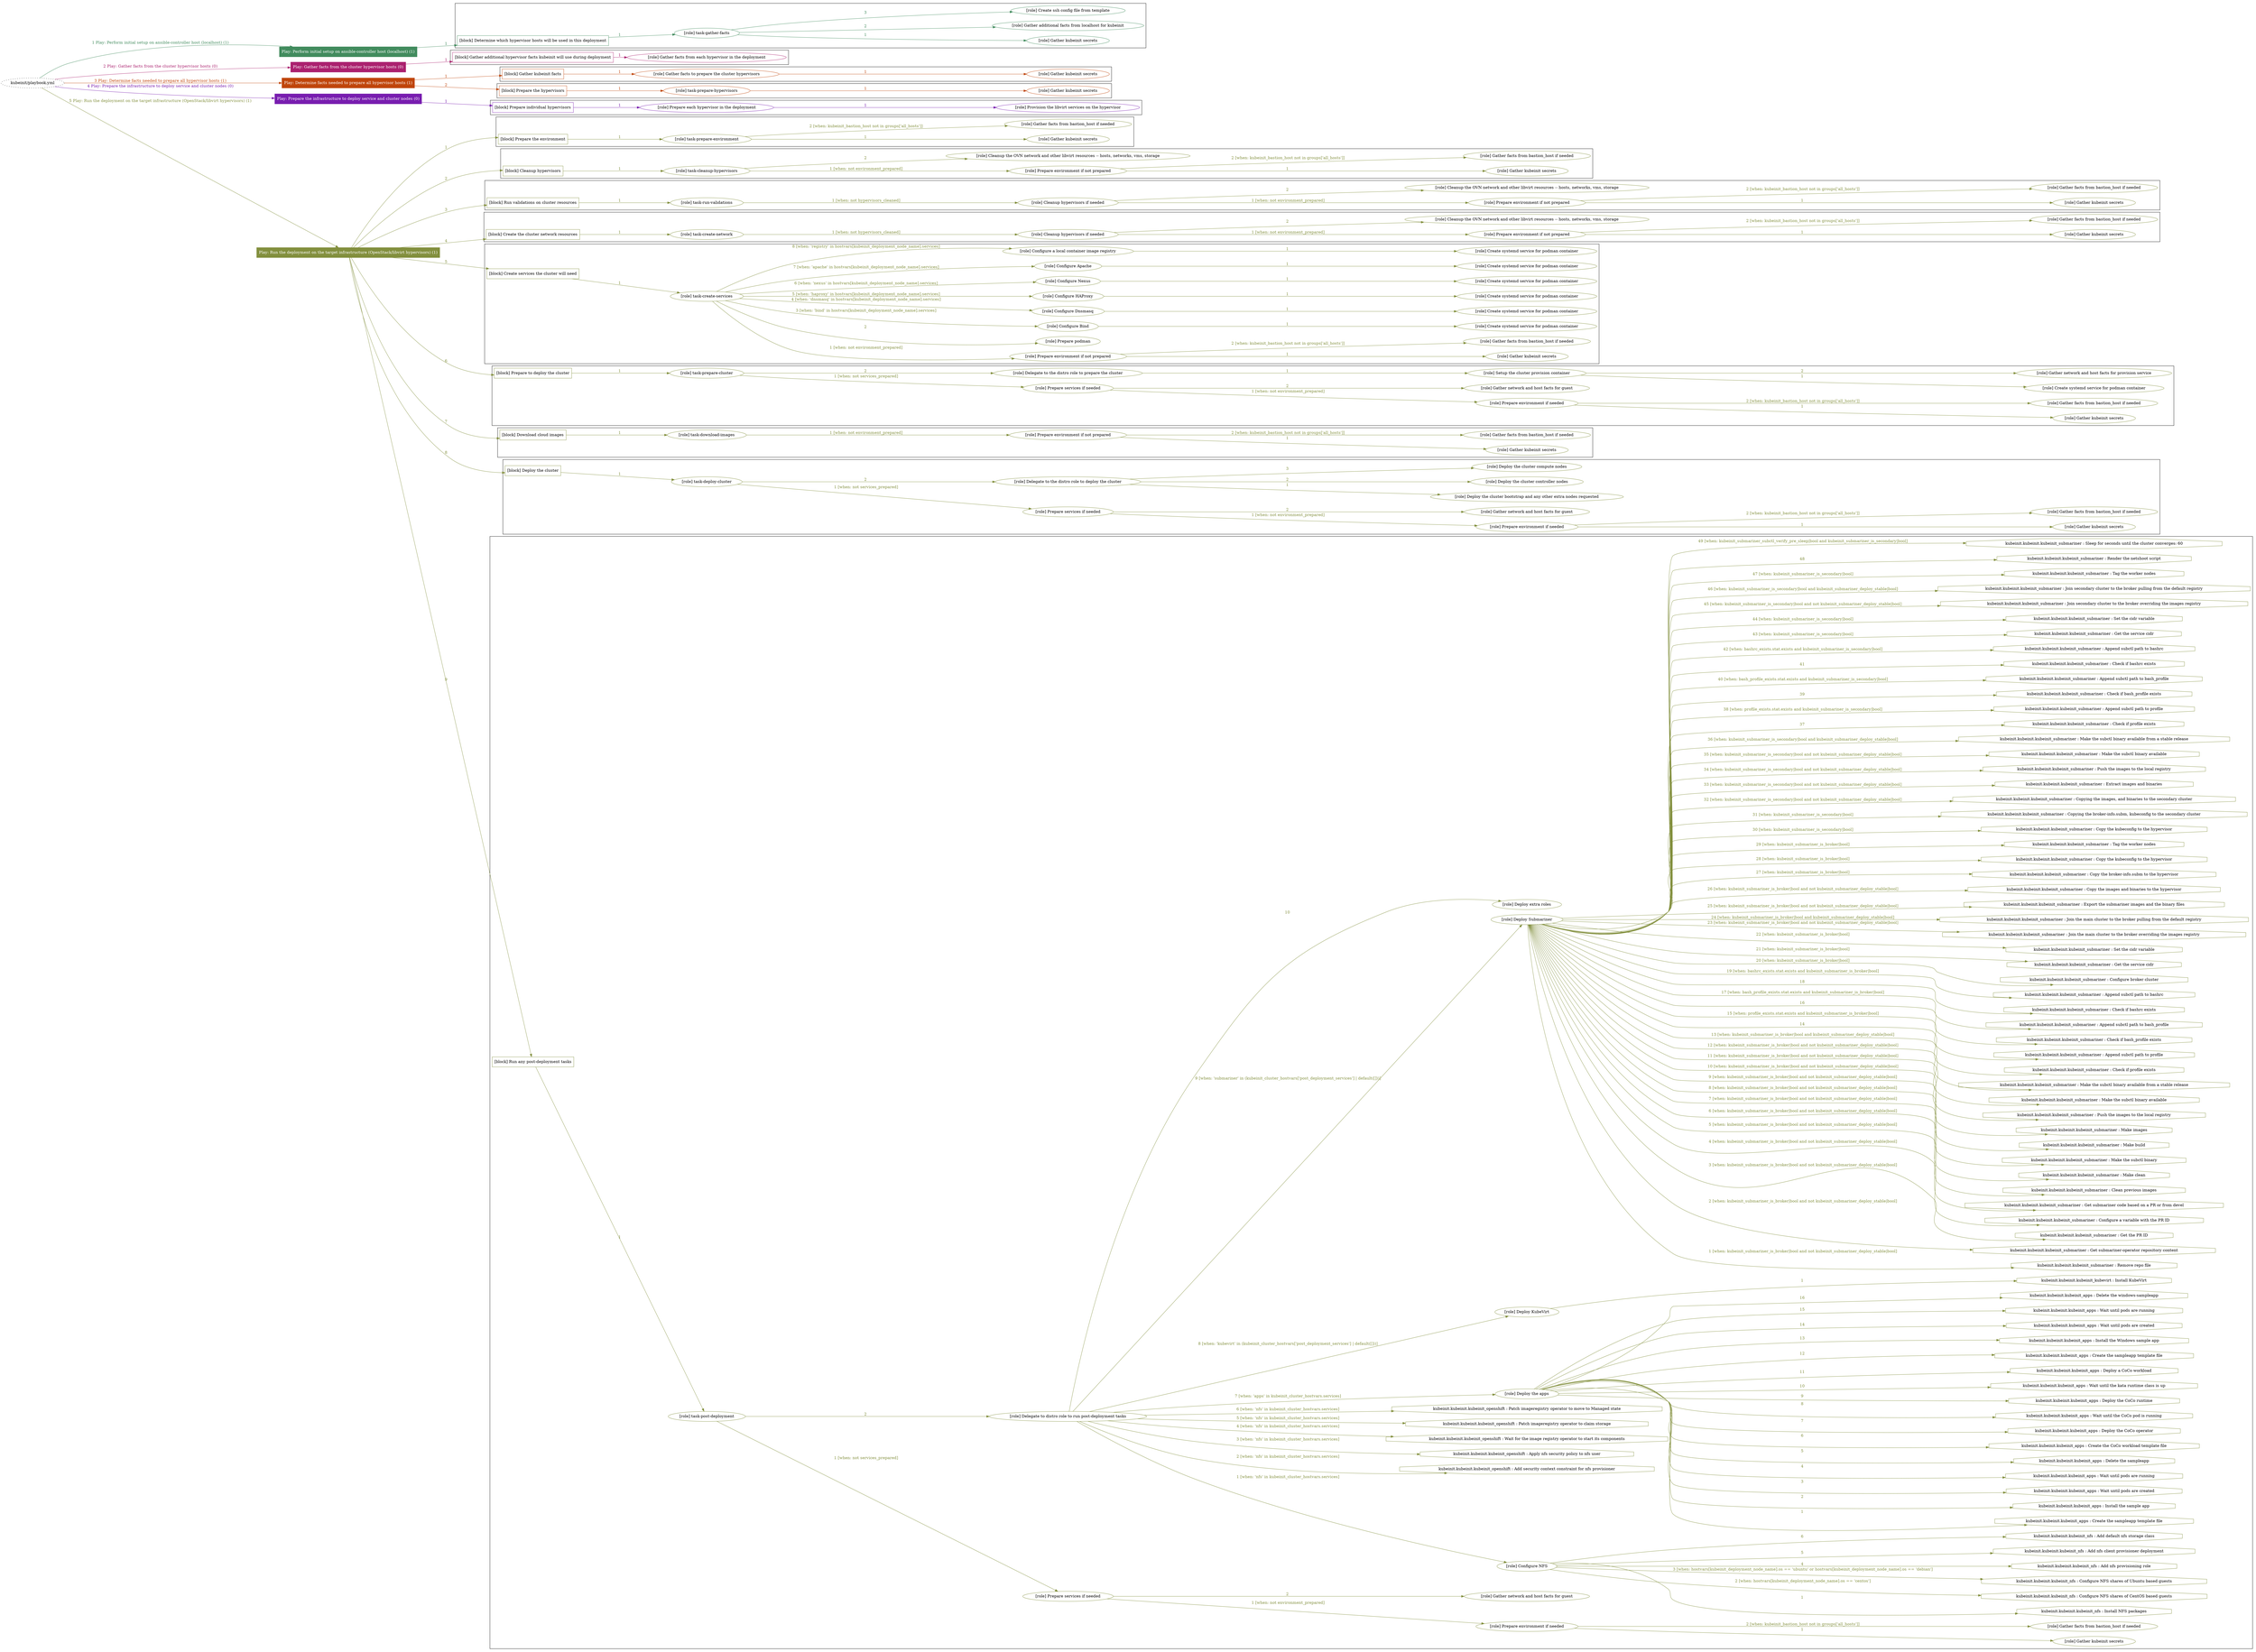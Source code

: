 digraph {
	graph [concentrate=true ordering=in rankdir=LR ratio=fill]
	edge [esep=5 sep=10]
	"kubeinit/playbook.yml" [URL="/home/runner/work/kubeinit/kubeinit/kubeinit/playbook.yml" id=playbook_21573938 style=dotted]
	"kubeinit/playbook.yml" -> play_83bc14af [label="1 Play: Perform initial setup on ansible-controller host (localhost) (1)" color="#418b5d" fontcolor="#418b5d" id=edge_play_83bc14af labeltooltip="1 Play: Perform initial setup on ansible-controller host (localhost) (1)" tooltip="1 Play: Perform initial setup on ansible-controller host (localhost) (1)"]
	subgraph "Play: Perform initial setup on ansible-controller host (localhost) (1)" {
		play_83bc14af [label="Play: Perform initial setup on ansible-controller host (localhost) (1)" URL="/home/runner/work/kubeinit/kubeinit/kubeinit/playbook.yml" color="#418b5d" fontcolor="#ffffff" id=play_83bc14af shape=box style=filled tooltip=localhost]
		play_83bc14af -> block_056eb960 [label=1 color="#418b5d" fontcolor="#418b5d" id=edge_block_056eb960 labeltooltip=1 tooltip=1]
		subgraph cluster_block_056eb960 {
			block_056eb960 [label="[block] Determine which hypervisor hosts will be used in this deployment" URL="/home/runner/work/kubeinit/kubeinit/kubeinit/playbook.yml" color="#418b5d" id=block_056eb960 labeltooltip="Determine which hypervisor hosts will be used in this deployment" shape=box tooltip="Determine which hypervisor hosts will be used in this deployment"]
			block_056eb960 -> role_c3d5789d [label="1 " color="#418b5d" fontcolor="#418b5d" id=edge_role_c3d5789d labeltooltip="1 " tooltip="1 "]
			subgraph "task-gather-facts" {
				role_c3d5789d [label="[role] task-gather-facts" URL="/home/runner/work/kubeinit/kubeinit/kubeinit/playbook.yml" color="#418b5d" id=role_c3d5789d tooltip="task-gather-facts"]
				role_c3d5789d -> role_849e74b9 [label="1 " color="#418b5d" fontcolor="#418b5d" id=edge_role_849e74b9 labeltooltip="1 " tooltip="1 "]
				subgraph "Gather kubeinit secrets" {
					role_849e74b9 [label="[role] Gather kubeinit secrets" URL="/home/runner/.ansible/collections/ansible_collections/kubeinit/kubeinit/roles/kubeinit_prepare/tasks/build_hypervisors_group.yml" color="#418b5d" id=role_849e74b9 tooltip="Gather kubeinit secrets"]
				}
				role_c3d5789d -> role_71cd32ac [label="2 " color="#418b5d" fontcolor="#418b5d" id=edge_role_71cd32ac labeltooltip="2 " tooltip="2 "]
				subgraph "Gather additional facts from localhost for kubeinit" {
					role_71cd32ac [label="[role] Gather additional facts from localhost for kubeinit" URL="/home/runner/.ansible/collections/ansible_collections/kubeinit/kubeinit/roles/kubeinit_prepare/tasks/build_hypervisors_group.yml" color="#418b5d" id=role_71cd32ac tooltip="Gather additional facts from localhost for kubeinit"]
				}
				role_c3d5789d -> role_b3b464e1 [label="3 " color="#418b5d" fontcolor="#418b5d" id=edge_role_b3b464e1 labeltooltip="3 " tooltip="3 "]
				subgraph "Create ssh config file from template" {
					role_b3b464e1 [label="[role] Create ssh config file from template" URL="/home/runner/.ansible/collections/ansible_collections/kubeinit/kubeinit/roles/kubeinit_prepare/tasks/build_hypervisors_group.yml" color="#418b5d" id=role_b3b464e1 tooltip="Create ssh config file from template"]
				}
			}
		}
	}
	"kubeinit/playbook.yml" -> play_2c2f6cf8 [label="2 Play: Gather facts from the cluster hypervisor hosts (0)" color="#ab216f" fontcolor="#ab216f" id=edge_play_2c2f6cf8 labeltooltip="2 Play: Gather facts from the cluster hypervisor hosts (0)" tooltip="2 Play: Gather facts from the cluster hypervisor hosts (0)"]
	subgraph "Play: Gather facts from the cluster hypervisor hosts (0)" {
		play_2c2f6cf8 [label="Play: Gather facts from the cluster hypervisor hosts (0)" URL="/home/runner/work/kubeinit/kubeinit/kubeinit/playbook.yml" color="#ab216f" fontcolor="#ffffff" id=play_2c2f6cf8 shape=box style=filled tooltip="Play: Gather facts from the cluster hypervisor hosts (0)"]
		play_2c2f6cf8 -> block_4fb48c2b [label=1 color="#ab216f" fontcolor="#ab216f" id=edge_block_4fb48c2b labeltooltip=1 tooltip=1]
		subgraph cluster_block_4fb48c2b {
			block_4fb48c2b [label="[block] Gather additional hypervisor facts kubeinit will use during deployment" URL="/home/runner/work/kubeinit/kubeinit/kubeinit/playbook.yml" color="#ab216f" id=block_4fb48c2b labeltooltip="Gather additional hypervisor facts kubeinit will use during deployment" shape=box tooltip="Gather additional hypervisor facts kubeinit will use during deployment"]
			block_4fb48c2b -> role_2789bc90 [label="1 " color="#ab216f" fontcolor="#ab216f" id=edge_role_2789bc90 labeltooltip="1 " tooltip="1 "]
			subgraph "Gather facts from each hypervisor in the deployment" {
				role_2789bc90 [label="[role] Gather facts from each hypervisor in the deployment" URL="/home/runner/work/kubeinit/kubeinit/kubeinit/playbook.yml" color="#ab216f" id=role_2789bc90 tooltip="Gather facts from each hypervisor in the deployment"]
			}
		}
	}
	"kubeinit/playbook.yml" -> play_bf1a8d49 [label="3 Play: Determine facts needed to prepare all hypervisor hosts (1)" color="#c0460c" fontcolor="#c0460c" id=edge_play_bf1a8d49 labeltooltip="3 Play: Determine facts needed to prepare all hypervisor hosts (1)" tooltip="3 Play: Determine facts needed to prepare all hypervisor hosts (1)"]
	subgraph "Play: Determine facts needed to prepare all hypervisor hosts (1)" {
		play_bf1a8d49 [label="Play: Determine facts needed to prepare all hypervisor hosts (1)" URL="/home/runner/work/kubeinit/kubeinit/kubeinit/playbook.yml" color="#c0460c" fontcolor="#ffffff" id=play_bf1a8d49 shape=box style=filled tooltip=localhost]
		play_bf1a8d49 -> block_fa13e522 [label=1 color="#c0460c" fontcolor="#c0460c" id=edge_block_fa13e522 labeltooltip=1 tooltip=1]
		subgraph cluster_block_fa13e522 {
			block_fa13e522 [label="[block] Gather kubeinit facts" URL="/home/runner/work/kubeinit/kubeinit/kubeinit/playbook.yml" color="#c0460c" id=block_fa13e522 labeltooltip="Gather kubeinit facts" shape=box tooltip="Gather kubeinit facts"]
			block_fa13e522 -> role_b9175469 [label="1 " color="#c0460c" fontcolor="#c0460c" id=edge_role_b9175469 labeltooltip="1 " tooltip="1 "]
			subgraph "Gather facts to prepare the cluster hypervisors" {
				role_b9175469 [label="[role] Gather facts to prepare the cluster hypervisors" URL="/home/runner/work/kubeinit/kubeinit/kubeinit/playbook.yml" color="#c0460c" id=role_b9175469 tooltip="Gather facts to prepare the cluster hypervisors"]
				role_b9175469 -> role_ecbf49ba [label="1 " color="#c0460c" fontcolor="#c0460c" id=edge_role_ecbf49ba labeltooltip="1 " tooltip="1 "]
				subgraph "Gather kubeinit secrets" {
					role_ecbf49ba [label="[role] Gather kubeinit secrets" URL="/home/runner/.ansible/collections/ansible_collections/kubeinit/kubeinit/roles/kubeinit_prepare/tasks/gather_kubeinit_facts.yml" color="#c0460c" id=role_ecbf49ba tooltip="Gather kubeinit secrets"]
				}
			}
		}
		play_bf1a8d49 -> block_e89d5883 [label=2 color="#c0460c" fontcolor="#c0460c" id=edge_block_e89d5883 labeltooltip=2 tooltip=2]
		subgraph cluster_block_e89d5883 {
			block_e89d5883 [label="[block] Prepare the hypervisors" URL="/home/runner/work/kubeinit/kubeinit/kubeinit/playbook.yml" color="#c0460c" id=block_e89d5883 labeltooltip="Prepare the hypervisors" shape=box tooltip="Prepare the hypervisors"]
			block_e89d5883 -> role_d4116a69 [label="1 " color="#c0460c" fontcolor="#c0460c" id=edge_role_d4116a69 labeltooltip="1 " tooltip="1 "]
			subgraph "task-prepare-hypervisors" {
				role_d4116a69 [label="[role] task-prepare-hypervisors" URL="/home/runner/work/kubeinit/kubeinit/kubeinit/playbook.yml" color="#c0460c" id=role_d4116a69 tooltip="task-prepare-hypervisors"]
				role_d4116a69 -> role_7ee139a0 [label="1 " color="#c0460c" fontcolor="#c0460c" id=edge_role_7ee139a0 labeltooltip="1 " tooltip="1 "]
				subgraph "Gather kubeinit secrets" {
					role_7ee139a0 [label="[role] Gather kubeinit secrets" URL="/home/runner/.ansible/collections/ansible_collections/kubeinit/kubeinit/roles/kubeinit_prepare/tasks/gather_kubeinit_facts.yml" color="#c0460c" id=role_7ee139a0 tooltip="Gather kubeinit secrets"]
				}
			}
		}
	}
	"kubeinit/playbook.yml" -> play_63f7e2ff [label="4 Play: Prepare the infrastructure to deploy service and cluster nodes (0)" color="#781daf" fontcolor="#781daf" id=edge_play_63f7e2ff labeltooltip="4 Play: Prepare the infrastructure to deploy service and cluster nodes (0)" tooltip="4 Play: Prepare the infrastructure to deploy service and cluster nodes (0)"]
	subgraph "Play: Prepare the infrastructure to deploy service and cluster nodes (0)" {
		play_63f7e2ff [label="Play: Prepare the infrastructure to deploy service and cluster nodes (0)" URL="/home/runner/work/kubeinit/kubeinit/kubeinit/playbook.yml" color="#781daf" fontcolor="#ffffff" id=play_63f7e2ff shape=box style=filled tooltip="Play: Prepare the infrastructure to deploy service and cluster nodes (0)"]
		play_63f7e2ff -> block_295cb8cd [label=1 color="#781daf" fontcolor="#781daf" id=edge_block_295cb8cd labeltooltip=1 tooltip=1]
		subgraph cluster_block_295cb8cd {
			block_295cb8cd [label="[block] Prepare individual hypervisors" URL="/home/runner/work/kubeinit/kubeinit/kubeinit/playbook.yml" color="#781daf" id=block_295cb8cd labeltooltip="Prepare individual hypervisors" shape=box tooltip="Prepare individual hypervisors"]
			block_295cb8cd -> role_2c1d6a58 [label="1 " color="#781daf" fontcolor="#781daf" id=edge_role_2c1d6a58 labeltooltip="1 " tooltip="1 "]
			subgraph "Prepare each hypervisor in the deployment" {
				role_2c1d6a58 [label="[role] Prepare each hypervisor in the deployment" URL="/home/runner/work/kubeinit/kubeinit/kubeinit/playbook.yml" color="#781daf" id=role_2c1d6a58 tooltip="Prepare each hypervisor in the deployment"]
				role_2c1d6a58 -> role_4557ebc4 [label="1 " color="#781daf" fontcolor="#781daf" id=edge_role_4557ebc4 labeltooltip="1 " tooltip="1 "]
				subgraph "Provision the libvirt services on the hypervisor" {
					role_4557ebc4 [label="[role] Provision the libvirt services on the hypervisor" URL="/home/runner/.ansible/collections/ansible_collections/kubeinit/kubeinit/roles/kubeinit_prepare/tasks/prepare_hypervisor.yml" color="#781daf" id=role_4557ebc4 tooltip="Provision the libvirt services on the hypervisor"]
				}
			}
		}
	}
	"kubeinit/playbook.yml" -> play_8b36c67a [label="5 Play: Run the deployment on the target infrastructure (OpenStack/libvirt hypervisors) (1)" color="#828f3d" fontcolor="#828f3d" id=edge_play_8b36c67a labeltooltip="5 Play: Run the deployment on the target infrastructure (OpenStack/libvirt hypervisors) (1)" tooltip="5 Play: Run the deployment on the target infrastructure (OpenStack/libvirt hypervisors) (1)"]
	subgraph "Play: Run the deployment on the target infrastructure (OpenStack/libvirt hypervisors) (1)" {
		play_8b36c67a [label="Play: Run the deployment on the target infrastructure (OpenStack/libvirt hypervisors) (1)" URL="/home/runner/work/kubeinit/kubeinit/kubeinit/playbook.yml" color="#828f3d" fontcolor="#ffffff" id=play_8b36c67a shape=box style=filled tooltip=localhost]
		play_8b36c67a -> block_ad4b94b0 [label=1 color="#828f3d" fontcolor="#828f3d" id=edge_block_ad4b94b0 labeltooltip=1 tooltip=1]
		subgraph cluster_block_ad4b94b0 {
			block_ad4b94b0 [label="[block] Prepare the environment" URL="/home/runner/work/kubeinit/kubeinit/kubeinit/playbook.yml" color="#828f3d" id=block_ad4b94b0 labeltooltip="Prepare the environment" shape=box tooltip="Prepare the environment"]
			block_ad4b94b0 -> role_aa95b322 [label="1 " color="#828f3d" fontcolor="#828f3d" id=edge_role_aa95b322 labeltooltip="1 " tooltip="1 "]
			subgraph "task-prepare-environment" {
				role_aa95b322 [label="[role] task-prepare-environment" URL="/home/runner/work/kubeinit/kubeinit/kubeinit/playbook.yml" color="#828f3d" id=role_aa95b322 tooltip="task-prepare-environment"]
				role_aa95b322 -> role_ba9a3762 [label="1 " color="#828f3d" fontcolor="#828f3d" id=edge_role_ba9a3762 labeltooltip="1 " tooltip="1 "]
				subgraph "Gather kubeinit secrets" {
					role_ba9a3762 [label="[role] Gather kubeinit secrets" URL="/home/runner/.ansible/collections/ansible_collections/kubeinit/kubeinit/roles/kubeinit_prepare/tasks/gather_kubeinit_facts.yml" color="#828f3d" id=role_ba9a3762 tooltip="Gather kubeinit secrets"]
				}
				role_aa95b322 -> role_b5d49205 [label="2 [when: kubeinit_bastion_host not in groups['all_hosts']]" color="#828f3d" fontcolor="#828f3d" id=edge_role_b5d49205 labeltooltip="2 [when: kubeinit_bastion_host not in groups['all_hosts']]" tooltip="2 [when: kubeinit_bastion_host not in groups['all_hosts']]"]
				subgraph "Gather facts from bastion_host if needed" {
					role_b5d49205 [label="[role] Gather facts from bastion_host if needed" URL="/home/runner/.ansible/collections/ansible_collections/kubeinit/kubeinit/roles/kubeinit_prepare/tasks/main.yml" color="#828f3d" id=role_b5d49205 tooltip="Gather facts from bastion_host if needed"]
				}
			}
		}
		play_8b36c67a -> block_7d748c44 [label=2 color="#828f3d" fontcolor="#828f3d" id=edge_block_7d748c44 labeltooltip=2 tooltip=2]
		subgraph cluster_block_7d748c44 {
			block_7d748c44 [label="[block] Cleanup hypervisors" URL="/home/runner/work/kubeinit/kubeinit/kubeinit/playbook.yml" color="#828f3d" id=block_7d748c44 labeltooltip="Cleanup hypervisors" shape=box tooltip="Cleanup hypervisors"]
			block_7d748c44 -> role_57e3bf6d [label="1 " color="#828f3d" fontcolor="#828f3d" id=edge_role_57e3bf6d labeltooltip="1 " tooltip="1 "]
			subgraph "task-cleanup-hypervisors" {
				role_57e3bf6d [label="[role] task-cleanup-hypervisors" URL="/home/runner/work/kubeinit/kubeinit/kubeinit/playbook.yml" color="#828f3d" id=role_57e3bf6d tooltip="task-cleanup-hypervisors"]
				role_57e3bf6d -> role_e40322a1 [label="1 [when: not environment_prepared]" color="#828f3d" fontcolor="#828f3d" id=edge_role_e40322a1 labeltooltip="1 [when: not environment_prepared]" tooltip="1 [when: not environment_prepared]"]
				subgraph "Prepare environment if not prepared" {
					role_e40322a1 [label="[role] Prepare environment if not prepared" URL="/home/runner/.ansible/collections/ansible_collections/kubeinit/kubeinit/roles/kubeinit_libvirt/tasks/cleanup_hypervisors.yml" color="#828f3d" id=role_e40322a1 tooltip="Prepare environment if not prepared"]
					role_e40322a1 -> role_a8de1609 [label="1 " color="#828f3d" fontcolor="#828f3d" id=edge_role_a8de1609 labeltooltip="1 " tooltip="1 "]
					subgraph "Gather kubeinit secrets" {
						role_a8de1609 [label="[role] Gather kubeinit secrets" URL="/home/runner/.ansible/collections/ansible_collections/kubeinit/kubeinit/roles/kubeinit_prepare/tasks/gather_kubeinit_facts.yml" color="#828f3d" id=role_a8de1609 tooltip="Gather kubeinit secrets"]
					}
					role_e40322a1 -> role_7688d05b [label="2 [when: kubeinit_bastion_host not in groups['all_hosts']]" color="#828f3d" fontcolor="#828f3d" id=edge_role_7688d05b labeltooltip="2 [when: kubeinit_bastion_host not in groups['all_hosts']]" tooltip="2 [when: kubeinit_bastion_host not in groups['all_hosts']]"]
					subgraph "Gather facts from bastion_host if needed" {
						role_7688d05b [label="[role] Gather facts from bastion_host if needed" URL="/home/runner/.ansible/collections/ansible_collections/kubeinit/kubeinit/roles/kubeinit_prepare/tasks/main.yml" color="#828f3d" id=role_7688d05b tooltip="Gather facts from bastion_host if needed"]
					}
				}
				role_57e3bf6d -> role_158aa62e [label="2 " color="#828f3d" fontcolor="#828f3d" id=edge_role_158aa62e labeltooltip="2 " tooltip="2 "]
				subgraph "Cleanup the OVN network and other libvirt resources -- hosts, networks, vms, storage" {
					role_158aa62e [label="[role] Cleanup the OVN network and other libvirt resources -- hosts, networks, vms, storage" URL="/home/runner/.ansible/collections/ansible_collections/kubeinit/kubeinit/roles/kubeinit_libvirt/tasks/cleanup_hypervisors.yml" color="#828f3d" id=role_158aa62e tooltip="Cleanup the OVN network and other libvirt resources -- hosts, networks, vms, storage"]
				}
			}
		}
		play_8b36c67a -> block_f5a1d7b3 [label=3 color="#828f3d" fontcolor="#828f3d" id=edge_block_f5a1d7b3 labeltooltip=3 tooltip=3]
		subgraph cluster_block_f5a1d7b3 {
			block_f5a1d7b3 [label="[block] Run validations on cluster resources" URL="/home/runner/work/kubeinit/kubeinit/kubeinit/playbook.yml" color="#828f3d" id=block_f5a1d7b3 labeltooltip="Run validations on cluster resources" shape=box tooltip="Run validations on cluster resources"]
			block_f5a1d7b3 -> role_1bda1fa9 [label="1 " color="#828f3d" fontcolor="#828f3d" id=edge_role_1bda1fa9 labeltooltip="1 " tooltip="1 "]
			subgraph "task-run-validations" {
				role_1bda1fa9 [label="[role] task-run-validations" URL="/home/runner/work/kubeinit/kubeinit/kubeinit/playbook.yml" color="#828f3d" id=role_1bda1fa9 tooltip="task-run-validations"]
				role_1bda1fa9 -> role_fc075a8f [label="1 [when: not hypervisors_cleaned]" color="#828f3d" fontcolor="#828f3d" id=edge_role_fc075a8f labeltooltip="1 [when: not hypervisors_cleaned]" tooltip="1 [when: not hypervisors_cleaned]"]
				subgraph "Cleanup hypervisors if needed" {
					role_fc075a8f [label="[role] Cleanup hypervisors if needed" URL="/home/runner/.ansible/collections/ansible_collections/kubeinit/kubeinit/roles/kubeinit_validations/tasks/main.yml" color="#828f3d" id=role_fc075a8f tooltip="Cleanup hypervisors if needed"]
					role_fc075a8f -> role_83218fd9 [label="1 [when: not environment_prepared]" color="#828f3d" fontcolor="#828f3d" id=edge_role_83218fd9 labeltooltip="1 [when: not environment_prepared]" tooltip="1 [when: not environment_prepared]"]
					subgraph "Prepare environment if not prepared" {
						role_83218fd9 [label="[role] Prepare environment if not prepared" URL="/home/runner/.ansible/collections/ansible_collections/kubeinit/kubeinit/roles/kubeinit_libvirt/tasks/cleanup_hypervisors.yml" color="#828f3d" id=role_83218fd9 tooltip="Prepare environment if not prepared"]
						role_83218fd9 -> role_90cca91a [label="1 " color="#828f3d" fontcolor="#828f3d" id=edge_role_90cca91a labeltooltip="1 " tooltip="1 "]
						subgraph "Gather kubeinit secrets" {
							role_90cca91a [label="[role] Gather kubeinit secrets" URL="/home/runner/.ansible/collections/ansible_collections/kubeinit/kubeinit/roles/kubeinit_prepare/tasks/gather_kubeinit_facts.yml" color="#828f3d" id=role_90cca91a tooltip="Gather kubeinit secrets"]
						}
						role_83218fd9 -> role_0d4c2cc7 [label="2 [when: kubeinit_bastion_host not in groups['all_hosts']]" color="#828f3d" fontcolor="#828f3d" id=edge_role_0d4c2cc7 labeltooltip="2 [when: kubeinit_bastion_host not in groups['all_hosts']]" tooltip="2 [when: kubeinit_bastion_host not in groups['all_hosts']]"]
						subgraph "Gather facts from bastion_host if needed" {
							role_0d4c2cc7 [label="[role] Gather facts from bastion_host if needed" URL="/home/runner/.ansible/collections/ansible_collections/kubeinit/kubeinit/roles/kubeinit_prepare/tasks/main.yml" color="#828f3d" id=role_0d4c2cc7 tooltip="Gather facts from bastion_host if needed"]
						}
					}
					role_fc075a8f -> role_3d1de41e [label="2 " color="#828f3d" fontcolor="#828f3d" id=edge_role_3d1de41e labeltooltip="2 " tooltip="2 "]
					subgraph "Cleanup the OVN network and other libvirt resources -- hosts, networks, vms, storage" {
						role_3d1de41e [label="[role] Cleanup the OVN network and other libvirt resources -- hosts, networks, vms, storage" URL="/home/runner/.ansible/collections/ansible_collections/kubeinit/kubeinit/roles/kubeinit_libvirt/tasks/cleanup_hypervisors.yml" color="#828f3d" id=role_3d1de41e tooltip="Cleanup the OVN network and other libvirt resources -- hosts, networks, vms, storage"]
					}
				}
			}
		}
		play_8b36c67a -> block_3866ab97 [label=4 color="#828f3d" fontcolor="#828f3d" id=edge_block_3866ab97 labeltooltip=4 tooltip=4]
		subgraph cluster_block_3866ab97 {
			block_3866ab97 [label="[block] Create the cluster network resources" URL="/home/runner/work/kubeinit/kubeinit/kubeinit/playbook.yml" color="#828f3d" id=block_3866ab97 labeltooltip="Create the cluster network resources" shape=box tooltip="Create the cluster network resources"]
			block_3866ab97 -> role_45b55d97 [label="1 " color="#828f3d" fontcolor="#828f3d" id=edge_role_45b55d97 labeltooltip="1 " tooltip="1 "]
			subgraph "task-create-network" {
				role_45b55d97 [label="[role] task-create-network" URL="/home/runner/work/kubeinit/kubeinit/kubeinit/playbook.yml" color="#828f3d" id=role_45b55d97 tooltip="task-create-network"]
				role_45b55d97 -> role_feb953ee [label="1 [when: not hypervisors_cleaned]" color="#828f3d" fontcolor="#828f3d" id=edge_role_feb953ee labeltooltip="1 [when: not hypervisors_cleaned]" tooltip="1 [when: not hypervisors_cleaned]"]
				subgraph "Cleanup hypervisors if needed" {
					role_feb953ee [label="[role] Cleanup hypervisors if needed" URL="/home/runner/.ansible/collections/ansible_collections/kubeinit/kubeinit/roles/kubeinit_libvirt/tasks/create_network.yml" color="#828f3d" id=role_feb953ee tooltip="Cleanup hypervisors if needed"]
					role_feb953ee -> role_8170bc5c [label="1 [when: not environment_prepared]" color="#828f3d" fontcolor="#828f3d" id=edge_role_8170bc5c labeltooltip="1 [when: not environment_prepared]" tooltip="1 [when: not environment_prepared]"]
					subgraph "Prepare environment if not prepared" {
						role_8170bc5c [label="[role] Prepare environment if not prepared" URL="/home/runner/.ansible/collections/ansible_collections/kubeinit/kubeinit/roles/kubeinit_libvirt/tasks/cleanup_hypervisors.yml" color="#828f3d" id=role_8170bc5c tooltip="Prepare environment if not prepared"]
						role_8170bc5c -> role_b03e3376 [label="1 " color="#828f3d" fontcolor="#828f3d" id=edge_role_b03e3376 labeltooltip="1 " tooltip="1 "]
						subgraph "Gather kubeinit secrets" {
							role_b03e3376 [label="[role] Gather kubeinit secrets" URL="/home/runner/.ansible/collections/ansible_collections/kubeinit/kubeinit/roles/kubeinit_prepare/tasks/gather_kubeinit_facts.yml" color="#828f3d" id=role_b03e3376 tooltip="Gather kubeinit secrets"]
						}
						role_8170bc5c -> role_87e251cd [label="2 [when: kubeinit_bastion_host not in groups['all_hosts']]" color="#828f3d" fontcolor="#828f3d" id=edge_role_87e251cd labeltooltip="2 [when: kubeinit_bastion_host not in groups['all_hosts']]" tooltip="2 [when: kubeinit_bastion_host not in groups['all_hosts']]"]
						subgraph "Gather facts from bastion_host if needed" {
							role_87e251cd [label="[role] Gather facts from bastion_host if needed" URL="/home/runner/.ansible/collections/ansible_collections/kubeinit/kubeinit/roles/kubeinit_prepare/tasks/main.yml" color="#828f3d" id=role_87e251cd tooltip="Gather facts from bastion_host if needed"]
						}
					}
					role_feb953ee -> role_f2a95692 [label="2 " color="#828f3d" fontcolor="#828f3d" id=edge_role_f2a95692 labeltooltip="2 " tooltip="2 "]
					subgraph "Cleanup the OVN network and other libvirt resources -- hosts, networks, vms, storage" {
						role_f2a95692 [label="[role] Cleanup the OVN network and other libvirt resources -- hosts, networks, vms, storage" URL="/home/runner/.ansible/collections/ansible_collections/kubeinit/kubeinit/roles/kubeinit_libvirt/tasks/cleanup_hypervisors.yml" color="#828f3d" id=role_f2a95692 tooltip="Cleanup the OVN network and other libvirt resources -- hosts, networks, vms, storage"]
					}
				}
			}
		}
		play_8b36c67a -> block_5f9563b9 [label=5 color="#828f3d" fontcolor="#828f3d" id=edge_block_5f9563b9 labeltooltip=5 tooltip=5]
		subgraph cluster_block_5f9563b9 {
			block_5f9563b9 [label="[block] Create services the cluster will need" URL="/home/runner/work/kubeinit/kubeinit/kubeinit/playbook.yml" color="#828f3d" id=block_5f9563b9 labeltooltip="Create services the cluster will need" shape=box tooltip="Create services the cluster will need"]
			block_5f9563b9 -> role_7f4661d7 [label="1 " color="#828f3d" fontcolor="#828f3d" id=edge_role_7f4661d7 labeltooltip="1 " tooltip="1 "]
			subgraph "task-create-services" {
				role_7f4661d7 [label="[role] task-create-services" URL="/home/runner/work/kubeinit/kubeinit/kubeinit/playbook.yml" color="#828f3d" id=role_7f4661d7 tooltip="task-create-services"]
				role_7f4661d7 -> role_4f9731e8 [label="1 [when: not environment_prepared]" color="#828f3d" fontcolor="#828f3d" id=edge_role_4f9731e8 labeltooltip="1 [when: not environment_prepared]" tooltip="1 [when: not environment_prepared]"]
				subgraph "Prepare environment if not prepared" {
					role_4f9731e8 [label="[role] Prepare environment if not prepared" URL="/home/runner/.ansible/collections/ansible_collections/kubeinit/kubeinit/roles/kubeinit_services/tasks/main.yml" color="#828f3d" id=role_4f9731e8 tooltip="Prepare environment if not prepared"]
					role_4f9731e8 -> role_28b56efd [label="1 " color="#828f3d" fontcolor="#828f3d" id=edge_role_28b56efd labeltooltip="1 " tooltip="1 "]
					subgraph "Gather kubeinit secrets" {
						role_28b56efd [label="[role] Gather kubeinit secrets" URL="/home/runner/.ansible/collections/ansible_collections/kubeinit/kubeinit/roles/kubeinit_prepare/tasks/gather_kubeinit_facts.yml" color="#828f3d" id=role_28b56efd tooltip="Gather kubeinit secrets"]
					}
					role_4f9731e8 -> role_b7431a3b [label="2 [when: kubeinit_bastion_host not in groups['all_hosts']]" color="#828f3d" fontcolor="#828f3d" id=edge_role_b7431a3b labeltooltip="2 [when: kubeinit_bastion_host not in groups['all_hosts']]" tooltip="2 [when: kubeinit_bastion_host not in groups['all_hosts']]"]
					subgraph "Gather facts from bastion_host if needed" {
						role_b7431a3b [label="[role] Gather facts from bastion_host if needed" URL="/home/runner/.ansible/collections/ansible_collections/kubeinit/kubeinit/roles/kubeinit_prepare/tasks/main.yml" color="#828f3d" id=role_b7431a3b tooltip="Gather facts from bastion_host if needed"]
					}
				}
				role_7f4661d7 -> role_068074fd [label="2 " color="#828f3d" fontcolor="#828f3d" id=edge_role_068074fd labeltooltip="2 " tooltip="2 "]
				subgraph "Prepare podman" {
					role_068074fd [label="[role] Prepare podman" URL="/home/runner/.ansible/collections/ansible_collections/kubeinit/kubeinit/roles/kubeinit_services/tasks/00_create_service_pod.yml" color="#828f3d" id=role_068074fd tooltip="Prepare podman"]
				}
				role_7f4661d7 -> role_dbd6eb4a [label="3 [when: 'bind' in hostvars[kubeinit_deployment_node_name].services]" color="#828f3d" fontcolor="#828f3d" id=edge_role_dbd6eb4a labeltooltip="3 [when: 'bind' in hostvars[kubeinit_deployment_node_name].services]" tooltip="3 [when: 'bind' in hostvars[kubeinit_deployment_node_name].services]"]
				subgraph "Configure Bind" {
					role_dbd6eb4a [label="[role] Configure Bind" URL="/home/runner/.ansible/collections/ansible_collections/kubeinit/kubeinit/roles/kubeinit_services/tasks/start_services_containers.yml" color="#828f3d" id=role_dbd6eb4a tooltip="Configure Bind"]
					role_dbd6eb4a -> role_2d5b0bc3 [label="1 " color="#828f3d" fontcolor="#828f3d" id=edge_role_2d5b0bc3 labeltooltip="1 " tooltip="1 "]
					subgraph "Create systemd service for podman container" {
						role_2d5b0bc3 [label="[role] Create systemd service for podman container" URL="/home/runner/.ansible/collections/ansible_collections/kubeinit/kubeinit/roles/kubeinit_bind/tasks/main.yml" color="#828f3d" id=role_2d5b0bc3 tooltip="Create systemd service for podman container"]
					}
				}
				role_7f4661d7 -> role_1b0daea3 [label="4 [when: 'dnsmasq' in hostvars[kubeinit_deployment_node_name].services]" color="#828f3d" fontcolor="#828f3d" id=edge_role_1b0daea3 labeltooltip="4 [when: 'dnsmasq' in hostvars[kubeinit_deployment_node_name].services]" tooltip="4 [when: 'dnsmasq' in hostvars[kubeinit_deployment_node_name].services]"]
				subgraph "Configure Dnsmasq" {
					role_1b0daea3 [label="[role] Configure Dnsmasq" URL="/home/runner/.ansible/collections/ansible_collections/kubeinit/kubeinit/roles/kubeinit_services/tasks/start_services_containers.yml" color="#828f3d" id=role_1b0daea3 tooltip="Configure Dnsmasq"]
					role_1b0daea3 -> role_16d60a18 [label="1 " color="#828f3d" fontcolor="#828f3d" id=edge_role_16d60a18 labeltooltip="1 " tooltip="1 "]
					subgraph "Create systemd service for podman container" {
						role_16d60a18 [label="[role] Create systemd service for podman container" URL="/home/runner/.ansible/collections/ansible_collections/kubeinit/kubeinit/roles/kubeinit_dnsmasq/tasks/main.yml" color="#828f3d" id=role_16d60a18 tooltip="Create systemd service for podman container"]
					}
				}
				role_7f4661d7 -> role_bc619589 [label="5 [when: 'haproxy' in hostvars[kubeinit_deployment_node_name].services]" color="#828f3d" fontcolor="#828f3d" id=edge_role_bc619589 labeltooltip="5 [when: 'haproxy' in hostvars[kubeinit_deployment_node_name].services]" tooltip="5 [when: 'haproxy' in hostvars[kubeinit_deployment_node_name].services]"]
				subgraph "Configure HAProxy" {
					role_bc619589 [label="[role] Configure HAProxy" URL="/home/runner/.ansible/collections/ansible_collections/kubeinit/kubeinit/roles/kubeinit_services/tasks/start_services_containers.yml" color="#828f3d" id=role_bc619589 tooltip="Configure HAProxy"]
					role_bc619589 -> role_70c2da5f [label="1 " color="#828f3d" fontcolor="#828f3d" id=edge_role_70c2da5f labeltooltip="1 " tooltip="1 "]
					subgraph "Create systemd service for podman container" {
						role_70c2da5f [label="[role] Create systemd service for podman container" URL="/home/runner/.ansible/collections/ansible_collections/kubeinit/kubeinit/roles/kubeinit_haproxy/tasks/main.yml" color="#828f3d" id=role_70c2da5f tooltip="Create systemd service for podman container"]
					}
				}
				role_7f4661d7 -> role_2d6e253f [label="6 [when: 'nexus' in hostvars[kubeinit_deployment_node_name].services]" color="#828f3d" fontcolor="#828f3d" id=edge_role_2d6e253f labeltooltip="6 [when: 'nexus' in hostvars[kubeinit_deployment_node_name].services]" tooltip="6 [when: 'nexus' in hostvars[kubeinit_deployment_node_name].services]"]
				subgraph "Configure Nexus" {
					role_2d6e253f [label="[role] Configure Nexus" URL="/home/runner/.ansible/collections/ansible_collections/kubeinit/kubeinit/roles/kubeinit_services/tasks/start_services_containers.yml" color="#828f3d" id=role_2d6e253f tooltip="Configure Nexus"]
					role_2d6e253f -> role_107b2d2c [label="1 " color="#828f3d" fontcolor="#828f3d" id=edge_role_107b2d2c labeltooltip="1 " tooltip="1 "]
					subgraph "Create systemd service for podman container" {
						role_107b2d2c [label="[role] Create systemd service for podman container" URL="/home/runner/.ansible/collections/ansible_collections/kubeinit/kubeinit/roles/kubeinit_nexus/tasks/main.yml" color="#828f3d" id=role_107b2d2c tooltip="Create systemd service for podman container"]
					}
				}
				role_7f4661d7 -> role_83a306f6 [label="7 [when: 'apache' in hostvars[kubeinit_deployment_node_name].services]" color="#828f3d" fontcolor="#828f3d" id=edge_role_83a306f6 labeltooltip="7 [when: 'apache' in hostvars[kubeinit_deployment_node_name].services]" tooltip="7 [when: 'apache' in hostvars[kubeinit_deployment_node_name].services]"]
				subgraph "Configure Apache" {
					role_83a306f6 [label="[role] Configure Apache" URL="/home/runner/.ansible/collections/ansible_collections/kubeinit/kubeinit/roles/kubeinit_services/tasks/start_services_containers.yml" color="#828f3d" id=role_83a306f6 tooltip="Configure Apache"]
					role_83a306f6 -> role_01c9e95e [label="1 " color="#828f3d" fontcolor="#828f3d" id=edge_role_01c9e95e labeltooltip="1 " tooltip="1 "]
					subgraph "Create systemd service for podman container" {
						role_01c9e95e [label="[role] Create systemd service for podman container" URL="/home/runner/.ansible/collections/ansible_collections/kubeinit/kubeinit/roles/kubeinit_apache/tasks/main.yml" color="#828f3d" id=role_01c9e95e tooltip="Create systemd service for podman container"]
					}
				}
				role_7f4661d7 -> role_c838e642 [label="8 [when: 'registry' in hostvars[kubeinit_deployment_node_name].services]" color="#828f3d" fontcolor="#828f3d" id=edge_role_c838e642 labeltooltip="8 [when: 'registry' in hostvars[kubeinit_deployment_node_name].services]" tooltip="8 [when: 'registry' in hostvars[kubeinit_deployment_node_name].services]"]
				subgraph "Configure a local container image registry" {
					role_c838e642 [label="[role] Configure a local container image registry" URL="/home/runner/.ansible/collections/ansible_collections/kubeinit/kubeinit/roles/kubeinit_services/tasks/start_services_containers.yml" color="#828f3d" id=role_c838e642 tooltip="Configure a local container image registry"]
					role_c838e642 -> role_59fdbe86 [label="1 " color="#828f3d" fontcolor="#828f3d" id=edge_role_59fdbe86 labeltooltip="1 " tooltip="1 "]
					subgraph "Create systemd service for podman container" {
						role_59fdbe86 [label="[role] Create systemd service for podman container" URL="/home/runner/.ansible/collections/ansible_collections/kubeinit/kubeinit/roles/kubeinit_registry/tasks/main.yml" color="#828f3d" id=role_59fdbe86 tooltip="Create systemd service for podman container"]
					}
				}
			}
		}
		play_8b36c67a -> block_d9f3acd9 [label=6 color="#828f3d" fontcolor="#828f3d" id=edge_block_d9f3acd9 labeltooltip=6 tooltip=6]
		subgraph cluster_block_d9f3acd9 {
			block_d9f3acd9 [label="[block] Prepare to deploy the cluster" URL="/home/runner/work/kubeinit/kubeinit/kubeinit/playbook.yml" color="#828f3d" id=block_d9f3acd9 labeltooltip="Prepare to deploy the cluster" shape=box tooltip="Prepare to deploy the cluster"]
			block_d9f3acd9 -> role_408f0a68 [label="1 " color="#828f3d" fontcolor="#828f3d" id=edge_role_408f0a68 labeltooltip="1 " tooltip="1 "]
			subgraph "task-prepare-cluster" {
				role_408f0a68 [label="[role] task-prepare-cluster" URL="/home/runner/work/kubeinit/kubeinit/kubeinit/playbook.yml" color="#828f3d" id=role_408f0a68 tooltip="task-prepare-cluster"]
				role_408f0a68 -> role_af46895e [label="1 [when: not services_prepared]" color="#828f3d" fontcolor="#828f3d" id=edge_role_af46895e labeltooltip="1 [when: not services_prepared]" tooltip="1 [when: not services_prepared]"]
				subgraph "Prepare services if needed" {
					role_af46895e [label="[role] Prepare services if needed" URL="/home/runner/.ansible/collections/ansible_collections/kubeinit/kubeinit/roles/kubeinit_prepare/tasks/prepare_cluster.yml" color="#828f3d" id=role_af46895e tooltip="Prepare services if needed"]
					role_af46895e -> role_a53dcf9c [label="1 [when: not environment_prepared]" color="#828f3d" fontcolor="#828f3d" id=edge_role_a53dcf9c labeltooltip="1 [when: not environment_prepared]" tooltip="1 [when: not environment_prepared]"]
					subgraph "Prepare environment if needed" {
						role_a53dcf9c [label="[role] Prepare environment if needed" URL="/home/runner/.ansible/collections/ansible_collections/kubeinit/kubeinit/roles/kubeinit_services/tasks/prepare_services.yml" color="#828f3d" id=role_a53dcf9c tooltip="Prepare environment if needed"]
						role_a53dcf9c -> role_16af074f [label="1 " color="#828f3d" fontcolor="#828f3d" id=edge_role_16af074f labeltooltip="1 " tooltip="1 "]
						subgraph "Gather kubeinit secrets" {
							role_16af074f [label="[role] Gather kubeinit secrets" URL="/home/runner/.ansible/collections/ansible_collections/kubeinit/kubeinit/roles/kubeinit_prepare/tasks/gather_kubeinit_facts.yml" color="#828f3d" id=role_16af074f tooltip="Gather kubeinit secrets"]
						}
						role_a53dcf9c -> role_2011e7e5 [label="2 [when: kubeinit_bastion_host not in groups['all_hosts']]" color="#828f3d" fontcolor="#828f3d" id=edge_role_2011e7e5 labeltooltip="2 [when: kubeinit_bastion_host not in groups['all_hosts']]" tooltip="2 [when: kubeinit_bastion_host not in groups['all_hosts']]"]
						subgraph "Gather facts from bastion_host if needed" {
							role_2011e7e5 [label="[role] Gather facts from bastion_host if needed" URL="/home/runner/.ansible/collections/ansible_collections/kubeinit/kubeinit/roles/kubeinit_prepare/tasks/main.yml" color="#828f3d" id=role_2011e7e5 tooltip="Gather facts from bastion_host if needed"]
						}
					}
					role_af46895e -> role_3b617318 [label="2 " color="#828f3d" fontcolor="#828f3d" id=edge_role_3b617318 labeltooltip="2 " tooltip="2 "]
					subgraph "Gather network and host facts for guest" {
						role_3b617318 [label="[role] Gather network and host facts for guest" URL="/home/runner/.ansible/collections/ansible_collections/kubeinit/kubeinit/roles/kubeinit_services/tasks/prepare_services.yml" color="#828f3d" id=role_3b617318 tooltip="Gather network and host facts for guest"]
					}
				}
				role_408f0a68 -> role_ccb2f592 [label="2 " color="#828f3d" fontcolor="#828f3d" id=edge_role_ccb2f592 labeltooltip="2 " tooltip="2 "]
				subgraph "Delegate to the distro role to prepare the cluster" {
					role_ccb2f592 [label="[role] Delegate to the distro role to prepare the cluster" URL="/home/runner/.ansible/collections/ansible_collections/kubeinit/kubeinit/roles/kubeinit_prepare/tasks/prepare_cluster.yml" color="#828f3d" id=role_ccb2f592 tooltip="Delegate to the distro role to prepare the cluster"]
					role_ccb2f592 -> role_812d9c50 [label="1 " color="#828f3d" fontcolor="#828f3d" id=edge_role_812d9c50 labeltooltip="1 " tooltip="1 "]
					subgraph "Setup the cluster provision container" {
						role_812d9c50 [label="[role] Setup the cluster provision container" URL="/home/runner/.ansible/collections/ansible_collections/kubeinit/kubeinit/roles/kubeinit_openshift/tasks/prepare_cluster.yml" color="#828f3d" id=role_812d9c50 tooltip="Setup the cluster provision container"]
						role_812d9c50 -> role_916ad536 [label="1 " color="#828f3d" fontcolor="#828f3d" id=edge_role_916ad536 labeltooltip="1 " tooltip="1 "]
						subgraph "Create systemd service for podman container" {
							role_916ad536 [label="[role] Create systemd service for podman container" URL="/home/runner/.ansible/collections/ansible_collections/kubeinit/kubeinit/roles/kubeinit_services/tasks/create_provision_container.yml" color="#828f3d" id=role_916ad536 tooltip="Create systemd service for podman container"]
						}
						role_812d9c50 -> role_6b7d6d27 [label="2 " color="#828f3d" fontcolor="#828f3d" id=edge_role_6b7d6d27 labeltooltip="2 " tooltip="2 "]
						subgraph "Gather network and host facts for provision service" {
							role_6b7d6d27 [label="[role] Gather network and host facts for provision service" URL="/home/runner/.ansible/collections/ansible_collections/kubeinit/kubeinit/roles/kubeinit_services/tasks/create_provision_container.yml" color="#828f3d" id=role_6b7d6d27 tooltip="Gather network and host facts for provision service"]
						}
					}
				}
			}
		}
		play_8b36c67a -> block_a8ee1f81 [label=7 color="#828f3d" fontcolor="#828f3d" id=edge_block_a8ee1f81 labeltooltip=7 tooltip=7]
		subgraph cluster_block_a8ee1f81 {
			block_a8ee1f81 [label="[block] Download cloud images" URL="/home/runner/work/kubeinit/kubeinit/kubeinit/playbook.yml" color="#828f3d" id=block_a8ee1f81 labeltooltip="Download cloud images" shape=box tooltip="Download cloud images"]
			block_a8ee1f81 -> role_49d3bc0d [label="1 " color="#828f3d" fontcolor="#828f3d" id=edge_role_49d3bc0d labeltooltip="1 " tooltip="1 "]
			subgraph "task-download-images" {
				role_49d3bc0d [label="[role] task-download-images" URL="/home/runner/work/kubeinit/kubeinit/kubeinit/playbook.yml" color="#828f3d" id=role_49d3bc0d tooltip="task-download-images"]
				role_49d3bc0d -> role_7ee88809 [label="1 [when: not environment_prepared]" color="#828f3d" fontcolor="#828f3d" id=edge_role_7ee88809 labeltooltip="1 [when: not environment_prepared]" tooltip="1 [when: not environment_prepared]"]
				subgraph "Prepare environment if not prepared" {
					role_7ee88809 [label="[role] Prepare environment if not prepared" URL="/home/runner/.ansible/collections/ansible_collections/kubeinit/kubeinit/roles/kubeinit_libvirt/tasks/download_cloud_images.yml" color="#828f3d" id=role_7ee88809 tooltip="Prepare environment if not prepared"]
					role_7ee88809 -> role_b6bbd939 [label="1 " color="#828f3d" fontcolor="#828f3d" id=edge_role_b6bbd939 labeltooltip="1 " tooltip="1 "]
					subgraph "Gather kubeinit secrets" {
						role_b6bbd939 [label="[role] Gather kubeinit secrets" URL="/home/runner/.ansible/collections/ansible_collections/kubeinit/kubeinit/roles/kubeinit_prepare/tasks/gather_kubeinit_facts.yml" color="#828f3d" id=role_b6bbd939 tooltip="Gather kubeinit secrets"]
					}
					role_7ee88809 -> role_0845abac [label="2 [when: kubeinit_bastion_host not in groups['all_hosts']]" color="#828f3d" fontcolor="#828f3d" id=edge_role_0845abac labeltooltip="2 [when: kubeinit_bastion_host not in groups['all_hosts']]" tooltip="2 [when: kubeinit_bastion_host not in groups['all_hosts']]"]
					subgraph "Gather facts from bastion_host if needed" {
						role_0845abac [label="[role] Gather facts from bastion_host if needed" URL="/home/runner/.ansible/collections/ansible_collections/kubeinit/kubeinit/roles/kubeinit_prepare/tasks/main.yml" color="#828f3d" id=role_0845abac tooltip="Gather facts from bastion_host if needed"]
					}
				}
			}
		}
		play_8b36c67a -> block_7ebf35d6 [label=8 color="#828f3d" fontcolor="#828f3d" id=edge_block_7ebf35d6 labeltooltip=8 tooltip=8]
		subgraph cluster_block_7ebf35d6 {
			block_7ebf35d6 [label="[block] Deploy the cluster" URL="/home/runner/work/kubeinit/kubeinit/kubeinit/playbook.yml" color="#828f3d" id=block_7ebf35d6 labeltooltip="Deploy the cluster" shape=box tooltip="Deploy the cluster"]
			block_7ebf35d6 -> role_e92ced06 [label="1 " color="#828f3d" fontcolor="#828f3d" id=edge_role_e92ced06 labeltooltip="1 " tooltip="1 "]
			subgraph "task-deploy-cluster" {
				role_e92ced06 [label="[role] task-deploy-cluster" URL="/home/runner/work/kubeinit/kubeinit/kubeinit/playbook.yml" color="#828f3d" id=role_e92ced06 tooltip="task-deploy-cluster"]
				role_e92ced06 -> role_164a6d48 [label="1 [when: not services_prepared]" color="#828f3d" fontcolor="#828f3d" id=edge_role_164a6d48 labeltooltip="1 [when: not services_prepared]" tooltip="1 [when: not services_prepared]"]
				subgraph "Prepare services if needed" {
					role_164a6d48 [label="[role] Prepare services if needed" URL="/home/runner/.ansible/collections/ansible_collections/kubeinit/kubeinit/roles/kubeinit_prepare/tasks/deploy_cluster.yml" color="#828f3d" id=role_164a6d48 tooltip="Prepare services if needed"]
					role_164a6d48 -> role_a64b3a1b [label="1 [when: not environment_prepared]" color="#828f3d" fontcolor="#828f3d" id=edge_role_a64b3a1b labeltooltip="1 [when: not environment_prepared]" tooltip="1 [when: not environment_prepared]"]
					subgraph "Prepare environment if needed" {
						role_a64b3a1b [label="[role] Prepare environment if needed" URL="/home/runner/.ansible/collections/ansible_collections/kubeinit/kubeinit/roles/kubeinit_services/tasks/prepare_services.yml" color="#828f3d" id=role_a64b3a1b tooltip="Prepare environment if needed"]
						role_a64b3a1b -> role_c31169e0 [label="1 " color="#828f3d" fontcolor="#828f3d" id=edge_role_c31169e0 labeltooltip="1 " tooltip="1 "]
						subgraph "Gather kubeinit secrets" {
							role_c31169e0 [label="[role] Gather kubeinit secrets" URL="/home/runner/.ansible/collections/ansible_collections/kubeinit/kubeinit/roles/kubeinit_prepare/tasks/gather_kubeinit_facts.yml" color="#828f3d" id=role_c31169e0 tooltip="Gather kubeinit secrets"]
						}
						role_a64b3a1b -> role_760f1c1f [label="2 [when: kubeinit_bastion_host not in groups['all_hosts']]" color="#828f3d" fontcolor="#828f3d" id=edge_role_760f1c1f labeltooltip="2 [when: kubeinit_bastion_host not in groups['all_hosts']]" tooltip="2 [when: kubeinit_bastion_host not in groups['all_hosts']]"]
						subgraph "Gather facts from bastion_host if needed" {
							role_760f1c1f [label="[role] Gather facts from bastion_host if needed" URL="/home/runner/.ansible/collections/ansible_collections/kubeinit/kubeinit/roles/kubeinit_prepare/tasks/main.yml" color="#828f3d" id=role_760f1c1f tooltip="Gather facts from bastion_host if needed"]
						}
					}
					role_164a6d48 -> role_e09875e1 [label="2 " color="#828f3d" fontcolor="#828f3d" id=edge_role_e09875e1 labeltooltip="2 " tooltip="2 "]
					subgraph "Gather network and host facts for guest" {
						role_e09875e1 [label="[role] Gather network and host facts for guest" URL="/home/runner/.ansible/collections/ansible_collections/kubeinit/kubeinit/roles/kubeinit_services/tasks/prepare_services.yml" color="#828f3d" id=role_e09875e1 tooltip="Gather network and host facts for guest"]
					}
				}
				role_e92ced06 -> role_a4ebb7d8 [label="2 " color="#828f3d" fontcolor="#828f3d" id=edge_role_a4ebb7d8 labeltooltip="2 " tooltip="2 "]
				subgraph "Delegate to the distro role to deploy the cluster" {
					role_a4ebb7d8 [label="[role] Delegate to the distro role to deploy the cluster" URL="/home/runner/.ansible/collections/ansible_collections/kubeinit/kubeinit/roles/kubeinit_prepare/tasks/deploy_cluster.yml" color="#828f3d" id=role_a4ebb7d8 tooltip="Delegate to the distro role to deploy the cluster"]
					role_a4ebb7d8 -> role_50e976dd [label="1 " color="#828f3d" fontcolor="#828f3d" id=edge_role_50e976dd labeltooltip="1 " tooltip="1 "]
					subgraph "Deploy the cluster bootstrap and any other extra nodes requested" {
						role_50e976dd [label="[role] Deploy the cluster bootstrap and any other extra nodes requested" URL="/home/runner/.ansible/collections/ansible_collections/kubeinit/kubeinit/roles/kubeinit_openshift/tasks/main.yml" color="#828f3d" id=role_50e976dd tooltip="Deploy the cluster bootstrap and any other extra nodes requested"]
					}
					role_a4ebb7d8 -> role_dd46edda [label="2 " color="#828f3d" fontcolor="#828f3d" id=edge_role_dd46edda labeltooltip="2 " tooltip="2 "]
					subgraph "Deploy the cluster controller nodes" {
						role_dd46edda [label="[role] Deploy the cluster controller nodes" URL="/home/runner/.ansible/collections/ansible_collections/kubeinit/kubeinit/roles/kubeinit_openshift/tasks/main.yml" color="#828f3d" id=role_dd46edda tooltip="Deploy the cluster controller nodes"]
					}
					role_a4ebb7d8 -> role_e04bb03b [label="3 " color="#828f3d" fontcolor="#828f3d" id=edge_role_e04bb03b labeltooltip="3 " tooltip="3 "]
					subgraph "Deploy the cluster compute nodes" {
						role_e04bb03b [label="[role] Deploy the cluster compute nodes" URL="/home/runner/.ansible/collections/ansible_collections/kubeinit/kubeinit/roles/kubeinit_openshift/tasks/main.yml" color="#828f3d" id=role_e04bb03b tooltip="Deploy the cluster compute nodes"]
					}
				}
			}
		}
		play_8b36c67a -> block_f8fbc972 [label=9 color="#828f3d" fontcolor="#828f3d" id=edge_block_f8fbc972 labeltooltip=9 tooltip=9]
		subgraph cluster_block_f8fbc972 {
			block_f8fbc972 [label="[block] Run any post-deployment tasks" URL="/home/runner/work/kubeinit/kubeinit/kubeinit/playbook.yml" color="#828f3d" id=block_f8fbc972 labeltooltip="Run any post-deployment tasks" shape=box tooltip="Run any post-deployment tasks"]
			block_f8fbc972 -> role_efad9765 [label="1 " color="#828f3d" fontcolor="#828f3d" id=edge_role_efad9765 labeltooltip="1 " tooltip="1 "]
			subgraph "task-post-deployment" {
				role_efad9765 [label="[role] task-post-deployment" URL="/home/runner/work/kubeinit/kubeinit/kubeinit/playbook.yml" color="#828f3d" id=role_efad9765 tooltip="task-post-deployment"]
				role_efad9765 -> role_b6df4b31 [label="1 [when: not services_prepared]" color="#828f3d" fontcolor="#828f3d" id=edge_role_b6df4b31 labeltooltip="1 [when: not services_prepared]" tooltip="1 [when: not services_prepared]"]
				subgraph "Prepare services if needed" {
					role_b6df4b31 [label="[role] Prepare services if needed" URL="/home/runner/.ansible/collections/ansible_collections/kubeinit/kubeinit/roles/kubeinit_prepare/tasks/post_deployment.yml" color="#828f3d" id=role_b6df4b31 tooltip="Prepare services if needed"]
					role_b6df4b31 -> role_0d0ec0e4 [label="1 [when: not environment_prepared]" color="#828f3d" fontcolor="#828f3d" id=edge_role_0d0ec0e4 labeltooltip="1 [when: not environment_prepared]" tooltip="1 [when: not environment_prepared]"]
					subgraph "Prepare environment if needed" {
						role_0d0ec0e4 [label="[role] Prepare environment if needed" URL="/home/runner/.ansible/collections/ansible_collections/kubeinit/kubeinit/roles/kubeinit_services/tasks/prepare_services.yml" color="#828f3d" id=role_0d0ec0e4 tooltip="Prepare environment if needed"]
						role_0d0ec0e4 -> role_1f9844ac [label="1 " color="#828f3d" fontcolor="#828f3d" id=edge_role_1f9844ac labeltooltip="1 " tooltip="1 "]
						subgraph "Gather kubeinit secrets" {
							role_1f9844ac [label="[role] Gather kubeinit secrets" URL="/home/runner/.ansible/collections/ansible_collections/kubeinit/kubeinit/roles/kubeinit_prepare/tasks/gather_kubeinit_facts.yml" color="#828f3d" id=role_1f9844ac tooltip="Gather kubeinit secrets"]
						}
						role_0d0ec0e4 -> role_7b85c6c5 [label="2 [when: kubeinit_bastion_host not in groups['all_hosts']]" color="#828f3d" fontcolor="#828f3d" id=edge_role_7b85c6c5 labeltooltip="2 [when: kubeinit_bastion_host not in groups['all_hosts']]" tooltip="2 [when: kubeinit_bastion_host not in groups['all_hosts']]"]
						subgraph "Gather facts from bastion_host if needed" {
							role_7b85c6c5 [label="[role] Gather facts from bastion_host if needed" URL="/home/runner/.ansible/collections/ansible_collections/kubeinit/kubeinit/roles/kubeinit_prepare/tasks/main.yml" color="#828f3d" id=role_7b85c6c5 tooltip="Gather facts from bastion_host if needed"]
						}
					}
					role_b6df4b31 -> role_86f0dbad [label="2 " color="#828f3d" fontcolor="#828f3d" id=edge_role_86f0dbad labeltooltip="2 " tooltip="2 "]
					subgraph "Gather network and host facts for guest" {
						role_86f0dbad [label="[role] Gather network and host facts for guest" URL="/home/runner/.ansible/collections/ansible_collections/kubeinit/kubeinit/roles/kubeinit_services/tasks/prepare_services.yml" color="#828f3d" id=role_86f0dbad tooltip="Gather network and host facts for guest"]
					}
				}
				role_efad9765 -> role_79842dcd [label="2 " color="#828f3d" fontcolor="#828f3d" id=edge_role_79842dcd labeltooltip="2 " tooltip="2 "]
				subgraph "Delegate to distro role to run post-deployment tasks" {
					role_79842dcd [label="[role] Delegate to distro role to run post-deployment tasks" URL="/home/runner/.ansible/collections/ansible_collections/kubeinit/kubeinit/roles/kubeinit_prepare/tasks/post_deployment.yml" color="#828f3d" id=role_79842dcd tooltip="Delegate to distro role to run post-deployment tasks"]
					role_79842dcd -> role_8f52efc4 [label="1 [when: 'nfs' in kubeinit_cluster_hostvars.services]" color="#828f3d" fontcolor="#828f3d" id=edge_role_8f52efc4 labeltooltip="1 [when: 'nfs' in kubeinit_cluster_hostvars.services]" tooltip="1 [when: 'nfs' in kubeinit_cluster_hostvars.services]"]
					subgraph "Configure NFS" {
						role_8f52efc4 [label="[role] Configure NFS" URL="/home/runner/.ansible/collections/ansible_collections/kubeinit/kubeinit/roles/kubeinit_openshift/tasks/post_deployment_tasks.yml" color="#828f3d" id=role_8f52efc4 tooltip="Configure NFS"]
						task_1189e837 [label="kubeinit.kubeinit.kubeinit_nfs : Install NFS packages" URL="/home/runner/.ansible/collections/ansible_collections/kubeinit/kubeinit/roles/kubeinit_nfs/tasks/main.yml" color="#828f3d" id=task_1189e837 shape=octagon tooltip="kubeinit.kubeinit.kubeinit_nfs : Install NFS packages"]
						role_8f52efc4 -> task_1189e837 [label="1 " color="#828f3d" fontcolor="#828f3d" id=edge_task_1189e837 labeltooltip="1 " tooltip="1 "]
						task_2fe94d76 [label="kubeinit.kubeinit.kubeinit_nfs : Configure NFS shares of CentOS based guests" URL="/home/runner/.ansible/collections/ansible_collections/kubeinit/kubeinit/roles/kubeinit_nfs/tasks/main.yml" color="#828f3d" id=task_2fe94d76 shape=octagon tooltip="kubeinit.kubeinit.kubeinit_nfs : Configure NFS shares of CentOS based guests"]
						role_8f52efc4 -> task_2fe94d76 [label="2 [when: hostvars[kubeinit_deployment_node_name].os == 'centos']" color="#828f3d" fontcolor="#828f3d" id=edge_task_2fe94d76 labeltooltip="2 [when: hostvars[kubeinit_deployment_node_name].os == 'centos']" tooltip="2 [when: hostvars[kubeinit_deployment_node_name].os == 'centos']"]
						task_dc5f1a05 [label="kubeinit.kubeinit.kubeinit_nfs : Configure NFS shares of Ubuntu based guests" URL="/home/runner/.ansible/collections/ansible_collections/kubeinit/kubeinit/roles/kubeinit_nfs/tasks/main.yml" color="#828f3d" id=task_dc5f1a05 shape=octagon tooltip="kubeinit.kubeinit.kubeinit_nfs : Configure NFS shares of Ubuntu based guests"]
						role_8f52efc4 -> task_dc5f1a05 [label="3 [when: hostvars[kubeinit_deployment_node_name].os == 'ubuntu' or hostvars[kubeinit_deployment_node_name].os == 'debian']" color="#828f3d" fontcolor="#828f3d" id=edge_task_dc5f1a05 labeltooltip="3 [when: hostvars[kubeinit_deployment_node_name].os == 'ubuntu' or hostvars[kubeinit_deployment_node_name].os == 'debian']" tooltip="3 [when: hostvars[kubeinit_deployment_node_name].os == 'ubuntu' or hostvars[kubeinit_deployment_node_name].os == 'debian']"]
						task_499174fd [label="kubeinit.kubeinit.kubeinit_nfs : Add nfs provisioning role" URL="/home/runner/.ansible/collections/ansible_collections/kubeinit/kubeinit/roles/kubeinit_nfs/tasks/main.yml" color="#828f3d" id=task_499174fd shape=octagon tooltip="kubeinit.kubeinit.kubeinit_nfs : Add nfs provisioning role"]
						role_8f52efc4 -> task_499174fd [label="4 " color="#828f3d" fontcolor="#828f3d" id=edge_task_499174fd labeltooltip="4 " tooltip="4 "]
						task_13baeec8 [label="kubeinit.kubeinit.kubeinit_nfs : Add nfs client provisioner deployment" URL="/home/runner/.ansible/collections/ansible_collections/kubeinit/kubeinit/roles/kubeinit_nfs/tasks/main.yml" color="#828f3d" id=task_13baeec8 shape=octagon tooltip="kubeinit.kubeinit.kubeinit_nfs : Add nfs client provisioner deployment"]
						role_8f52efc4 -> task_13baeec8 [label="5 " color="#828f3d" fontcolor="#828f3d" id=edge_task_13baeec8 labeltooltip="5 " tooltip="5 "]
						task_e043d84c [label="kubeinit.kubeinit.kubeinit_nfs : Add default nfs storage class" URL="/home/runner/.ansible/collections/ansible_collections/kubeinit/kubeinit/roles/kubeinit_nfs/tasks/main.yml" color="#828f3d" id=task_e043d84c shape=octagon tooltip="kubeinit.kubeinit.kubeinit_nfs : Add default nfs storage class"]
						role_8f52efc4 -> task_e043d84c [label="6 " color="#828f3d" fontcolor="#828f3d" id=edge_task_e043d84c labeltooltip="6 " tooltip="6 "]
					}
					task_79ed8560 [label="kubeinit.kubeinit.kubeinit_openshift : Add security context constraint for nfs provisioner" URL="/home/runner/.ansible/collections/ansible_collections/kubeinit/kubeinit/roles/kubeinit_openshift/tasks/post_deployment_tasks.yml" color="#828f3d" id=task_79ed8560 shape=octagon tooltip="kubeinit.kubeinit.kubeinit_openshift : Add security context constraint for nfs provisioner"]
					role_79842dcd -> task_79ed8560 [label="2 [when: 'nfs' in kubeinit_cluster_hostvars.services]" color="#828f3d" fontcolor="#828f3d" id=edge_task_79ed8560 labeltooltip="2 [when: 'nfs' in kubeinit_cluster_hostvars.services]" tooltip="2 [when: 'nfs' in kubeinit_cluster_hostvars.services]"]
					task_bdad7683 [label="kubeinit.kubeinit.kubeinit_openshift : Apply nfs security policy to nfs user" URL="/home/runner/.ansible/collections/ansible_collections/kubeinit/kubeinit/roles/kubeinit_openshift/tasks/post_deployment_tasks.yml" color="#828f3d" id=task_bdad7683 shape=octagon tooltip="kubeinit.kubeinit.kubeinit_openshift : Apply nfs security policy to nfs user"]
					role_79842dcd -> task_bdad7683 [label="3 [when: 'nfs' in kubeinit_cluster_hostvars.services]" color="#828f3d" fontcolor="#828f3d" id=edge_task_bdad7683 labeltooltip="3 [when: 'nfs' in kubeinit_cluster_hostvars.services]" tooltip="3 [when: 'nfs' in kubeinit_cluster_hostvars.services]"]
					task_482f5e95 [label="kubeinit.kubeinit.kubeinit_openshift : Wait for the image registry operator to start its components" URL="/home/runner/.ansible/collections/ansible_collections/kubeinit/kubeinit/roles/kubeinit_openshift/tasks/post_deployment_tasks.yml" color="#828f3d" id=task_482f5e95 shape=octagon tooltip="kubeinit.kubeinit.kubeinit_openshift : Wait for the image registry operator to start its components"]
					role_79842dcd -> task_482f5e95 [label="4 [when: 'nfs' in kubeinit_cluster_hostvars.services]" color="#828f3d" fontcolor="#828f3d" id=edge_task_482f5e95 labeltooltip="4 [when: 'nfs' in kubeinit_cluster_hostvars.services]" tooltip="4 [when: 'nfs' in kubeinit_cluster_hostvars.services]"]
					task_fc9e9f78 [label="kubeinit.kubeinit.kubeinit_openshift : Patch imageregistry operator to claim storage" URL="/home/runner/.ansible/collections/ansible_collections/kubeinit/kubeinit/roles/kubeinit_openshift/tasks/post_deployment_tasks.yml" color="#828f3d" id=task_fc9e9f78 shape=octagon tooltip="kubeinit.kubeinit.kubeinit_openshift : Patch imageregistry operator to claim storage"]
					role_79842dcd -> task_fc9e9f78 [label="5 [when: 'nfs' in kubeinit_cluster_hostvars.services]" color="#828f3d" fontcolor="#828f3d" id=edge_task_fc9e9f78 labeltooltip="5 [when: 'nfs' in kubeinit_cluster_hostvars.services]" tooltip="5 [when: 'nfs' in kubeinit_cluster_hostvars.services]"]
					task_f4f44a72 [label="kubeinit.kubeinit.kubeinit_openshift : Patch imageregistry operator to move to Managed state" URL="/home/runner/.ansible/collections/ansible_collections/kubeinit/kubeinit/roles/kubeinit_openshift/tasks/post_deployment_tasks.yml" color="#828f3d" id=task_f4f44a72 shape=octagon tooltip="kubeinit.kubeinit.kubeinit_openshift : Patch imageregistry operator to move to Managed state"]
					role_79842dcd -> task_f4f44a72 [label="6 [when: 'nfs' in kubeinit_cluster_hostvars.services]" color="#828f3d" fontcolor="#828f3d" id=edge_task_f4f44a72 labeltooltip="6 [when: 'nfs' in kubeinit_cluster_hostvars.services]" tooltip="6 [when: 'nfs' in kubeinit_cluster_hostvars.services]"]
					role_79842dcd -> role_fbf40425 [label="7 [when: 'apps' in kubeinit_cluster_hostvars.services]" color="#828f3d" fontcolor="#828f3d" id=edge_role_fbf40425 labeltooltip="7 [when: 'apps' in kubeinit_cluster_hostvars.services]" tooltip="7 [when: 'apps' in kubeinit_cluster_hostvars.services]"]
					subgraph "Deploy the apps" {
						role_fbf40425 [label="[role] Deploy the apps" URL="/home/runner/.ansible/collections/ansible_collections/kubeinit/kubeinit/roles/kubeinit_openshift/tasks/post_deployment_tasks.yml" color="#828f3d" id=role_fbf40425 tooltip="Deploy the apps"]
						task_4bfc3651 [label="kubeinit.kubeinit.kubeinit_apps : Create the sampleapp template file" URL="/home/runner/.ansible/collections/ansible_collections/kubeinit/kubeinit/roles/kubeinit_apps/tasks/sampleapp.yml" color="#828f3d" id=task_4bfc3651 shape=octagon tooltip="kubeinit.kubeinit.kubeinit_apps : Create the sampleapp template file"]
						role_fbf40425 -> task_4bfc3651 [label="1 " color="#828f3d" fontcolor="#828f3d" id=edge_task_4bfc3651 labeltooltip="1 " tooltip="1 "]
						task_f23e4cc2 [label="kubeinit.kubeinit.kubeinit_apps : Install the sample app" URL="/home/runner/.ansible/collections/ansible_collections/kubeinit/kubeinit/roles/kubeinit_apps/tasks/sampleapp.yml" color="#828f3d" id=task_f23e4cc2 shape=octagon tooltip="kubeinit.kubeinit.kubeinit_apps : Install the sample app"]
						role_fbf40425 -> task_f23e4cc2 [label="2 " color="#828f3d" fontcolor="#828f3d" id=edge_task_f23e4cc2 labeltooltip="2 " tooltip="2 "]
						task_fdb3f3c0 [label="kubeinit.kubeinit.kubeinit_apps : Wait until pods are created" URL="/home/runner/.ansible/collections/ansible_collections/kubeinit/kubeinit/roles/kubeinit_apps/tasks/sampleapp.yml" color="#828f3d" id=task_fdb3f3c0 shape=octagon tooltip="kubeinit.kubeinit.kubeinit_apps : Wait until pods are created"]
						role_fbf40425 -> task_fdb3f3c0 [label="3 " color="#828f3d" fontcolor="#828f3d" id=edge_task_fdb3f3c0 labeltooltip="3 " tooltip="3 "]
						task_5727c8be [label="kubeinit.kubeinit.kubeinit_apps : Wait until pods are running" URL="/home/runner/.ansible/collections/ansible_collections/kubeinit/kubeinit/roles/kubeinit_apps/tasks/sampleapp.yml" color="#828f3d" id=task_5727c8be shape=octagon tooltip="kubeinit.kubeinit.kubeinit_apps : Wait until pods are running"]
						role_fbf40425 -> task_5727c8be [label="4 " color="#828f3d" fontcolor="#828f3d" id=edge_task_5727c8be labeltooltip="4 " tooltip="4 "]
						task_d1b3ac5a [label="kubeinit.kubeinit.kubeinit_apps : Delete the sampleapp" URL="/home/runner/.ansible/collections/ansible_collections/kubeinit/kubeinit/roles/kubeinit_apps/tasks/sampleapp.yml" color="#828f3d" id=task_d1b3ac5a shape=octagon tooltip="kubeinit.kubeinit.kubeinit_apps : Delete the sampleapp"]
						role_fbf40425 -> task_d1b3ac5a [label="5 " color="#828f3d" fontcolor="#828f3d" id=edge_task_d1b3ac5a labeltooltip="5 " tooltip="5 "]
						task_0f0e14eb [label="kubeinit.kubeinit.kubeinit_apps : Create the CoCo workload template file" URL="/home/runner/.ansible/collections/ansible_collections/kubeinit/kubeinit/roles/kubeinit_apps/tasks/coco.yml" color="#828f3d" id=task_0f0e14eb shape=octagon tooltip="kubeinit.kubeinit.kubeinit_apps : Create the CoCo workload template file"]
						role_fbf40425 -> task_0f0e14eb [label="6 " color="#828f3d" fontcolor="#828f3d" id=edge_task_0f0e14eb labeltooltip="6 " tooltip="6 "]
						task_d879fa51 [label="kubeinit.kubeinit.kubeinit_apps : Deploy the CoCo operator" URL="/home/runner/.ansible/collections/ansible_collections/kubeinit/kubeinit/roles/kubeinit_apps/tasks/coco.yml" color="#828f3d" id=task_d879fa51 shape=octagon tooltip="kubeinit.kubeinit.kubeinit_apps : Deploy the CoCo operator"]
						role_fbf40425 -> task_d879fa51 [label="7 " color="#828f3d" fontcolor="#828f3d" id=edge_task_d879fa51 labeltooltip="7 " tooltip="7 "]
						task_63d17ad3 [label="kubeinit.kubeinit.kubeinit_apps : Wait until the CoCo pod is running" URL="/home/runner/.ansible/collections/ansible_collections/kubeinit/kubeinit/roles/kubeinit_apps/tasks/coco.yml" color="#828f3d" id=task_63d17ad3 shape=octagon tooltip="kubeinit.kubeinit.kubeinit_apps : Wait until the CoCo pod is running"]
						role_fbf40425 -> task_63d17ad3 [label="8 " color="#828f3d" fontcolor="#828f3d" id=edge_task_63d17ad3 labeltooltip="8 " tooltip="8 "]
						task_bf913e04 [label="kubeinit.kubeinit.kubeinit_apps : Deploy the CoCo runtime" URL="/home/runner/.ansible/collections/ansible_collections/kubeinit/kubeinit/roles/kubeinit_apps/tasks/coco.yml" color="#828f3d" id=task_bf913e04 shape=octagon tooltip="kubeinit.kubeinit.kubeinit_apps : Deploy the CoCo runtime"]
						role_fbf40425 -> task_bf913e04 [label="9 " color="#828f3d" fontcolor="#828f3d" id=edge_task_bf913e04 labeltooltip="9 " tooltip="9 "]
						task_cdb114b0 [label="kubeinit.kubeinit.kubeinit_apps : Wait until the kata runtime class is up" URL="/home/runner/.ansible/collections/ansible_collections/kubeinit/kubeinit/roles/kubeinit_apps/tasks/coco.yml" color="#828f3d" id=task_cdb114b0 shape=octagon tooltip="kubeinit.kubeinit.kubeinit_apps : Wait until the kata runtime class is up"]
						role_fbf40425 -> task_cdb114b0 [label="10 " color="#828f3d" fontcolor="#828f3d" id=edge_task_cdb114b0 labeltooltip="10 " tooltip="10 "]
						task_e1f96139 [label="kubeinit.kubeinit.kubeinit_apps : Deploy a CoCo workload" URL="/home/runner/.ansible/collections/ansible_collections/kubeinit/kubeinit/roles/kubeinit_apps/tasks/coco.yml" color="#828f3d" id=task_e1f96139 shape=octagon tooltip="kubeinit.kubeinit.kubeinit_apps : Deploy a CoCo workload"]
						role_fbf40425 -> task_e1f96139 [label="11 " color="#828f3d" fontcolor="#828f3d" id=edge_task_e1f96139 labeltooltip="11 " tooltip="11 "]
						task_06d9d714 [label="kubeinit.kubeinit.kubeinit_apps : Create the sampleapp template file" URL="/home/runner/.ansible/collections/ansible_collections/kubeinit/kubeinit/roles/kubeinit_apps/tasks/win_sampleapp.yml" color="#828f3d" id=task_06d9d714 shape=octagon tooltip="kubeinit.kubeinit.kubeinit_apps : Create the sampleapp template file"]
						role_fbf40425 -> task_06d9d714 [label="12 " color="#828f3d" fontcolor="#828f3d" id=edge_task_06d9d714 labeltooltip="12 " tooltip="12 "]
						task_f8bc5bf6 [label="kubeinit.kubeinit.kubeinit_apps : Install the Windows sample app" URL="/home/runner/.ansible/collections/ansible_collections/kubeinit/kubeinit/roles/kubeinit_apps/tasks/win_sampleapp.yml" color="#828f3d" id=task_f8bc5bf6 shape=octagon tooltip="kubeinit.kubeinit.kubeinit_apps : Install the Windows sample app"]
						role_fbf40425 -> task_f8bc5bf6 [label="13 " color="#828f3d" fontcolor="#828f3d" id=edge_task_f8bc5bf6 labeltooltip="13 " tooltip="13 "]
						task_fac82cc3 [label="kubeinit.kubeinit.kubeinit_apps : Wait until pods are created" URL="/home/runner/.ansible/collections/ansible_collections/kubeinit/kubeinit/roles/kubeinit_apps/tasks/win_sampleapp.yml" color="#828f3d" id=task_fac82cc3 shape=octagon tooltip="kubeinit.kubeinit.kubeinit_apps : Wait until pods are created"]
						role_fbf40425 -> task_fac82cc3 [label="14 " color="#828f3d" fontcolor="#828f3d" id=edge_task_fac82cc3 labeltooltip="14 " tooltip="14 "]
						task_94c40acd [label="kubeinit.kubeinit.kubeinit_apps : Wait until pods are running" URL="/home/runner/.ansible/collections/ansible_collections/kubeinit/kubeinit/roles/kubeinit_apps/tasks/win_sampleapp.yml" color="#828f3d" id=task_94c40acd shape=octagon tooltip="kubeinit.kubeinit.kubeinit_apps : Wait until pods are running"]
						role_fbf40425 -> task_94c40acd [label="15 " color="#828f3d" fontcolor="#828f3d" id=edge_task_94c40acd labeltooltip="15 " tooltip="15 "]
						task_3410520c [label="kubeinit.kubeinit.kubeinit_apps : Delete the windows-sampleapp" URL="/home/runner/.ansible/collections/ansible_collections/kubeinit/kubeinit/roles/kubeinit_apps/tasks/win_sampleapp.yml" color="#828f3d" id=task_3410520c shape=octagon tooltip="kubeinit.kubeinit.kubeinit_apps : Delete the windows-sampleapp"]
						role_fbf40425 -> task_3410520c [label="16 " color="#828f3d" fontcolor="#828f3d" id=edge_task_3410520c labeltooltip="16 " tooltip="16 "]
					}
					role_79842dcd -> role_cdbc3054 [label="8 [when: 'kubevirt' in (kubeinit_cluster_hostvars['post_deployment_services'] | default([]))]" color="#828f3d" fontcolor="#828f3d" id=edge_role_cdbc3054 labeltooltip="8 [when: 'kubevirt' in (kubeinit_cluster_hostvars['post_deployment_services'] | default([]))]" tooltip="8 [when: 'kubevirt' in (kubeinit_cluster_hostvars['post_deployment_services'] | default([]))]"]
					subgraph "Deploy KubeVirt" {
						role_cdbc3054 [label="[role] Deploy KubeVirt" URL="/home/runner/.ansible/collections/ansible_collections/kubeinit/kubeinit/roles/kubeinit_openshift/tasks/post_deployment_tasks.yml" color="#828f3d" id=role_cdbc3054 tooltip="Deploy KubeVirt"]
						task_57c1c1ed [label="kubeinit.kubeinit.kubeinit_kubevirt : Install KubeVirt" URL="/home/runner/.ansible/collections/ansible_collections/kubeinit/kubeinit/roles/kubeinit_kubevirt/tasks/main.yml" color="#828f3d" id=task_57c1c1ed shape=octagon tooltip="kubeinit.kubeinit.kubeinit_kubevirt : Install KubeVirt"]
						role_cdbc3054 -> task_57c1c1ed [label="1 " color="#828f3d" fontcolor="#828f3d" id=edge_task_57c1c1ed labeltooltip="1 " tooltip="1 "]
					}
					role_79842dcd -> role_220fa6a8 [label="9 [when: 'submariner' in (kubeinit_cluster_hostvars['post_deployment_services'] | default([]))]" color="#828f3d" fontcolor="#828f3d" id=edge_role_220fa6a8 labeltooltip="9 [when: 'submariner' in (kubeinit_cluster_hostvars['post_deployment_services'] | default([]))]" tooltip="9 [when: 'submariner' in (kubeinit_cluster_hostvars['post_deployment_services'] | default([]))]"]
					subgraph "Deploy Submariner" {
						role_220fa6a8 [label="[role] Deploy Submariner" URL="/home/runner/.ansible/collections/ansible_collections/kubeinit/kubeinit/roles/kubeinit_openshift/tasks/post_deployment_tasks.yml" color="#828f3d" id=role_220fa6a8 tooltip="Deploy Submariner"]
						task_b3b8c801 [label="kubeinit.kubeinit.kubeinit_submariner : Remove repo file" URL="/home/runner/.ansible/collections/ansible_collections/kubeinit/kubeinit/roles/kubeinit_submariner/tasks/00_broker_deployment.yml" color="#828f3d" id=task_b3b8c801 shape=octagon tooltip="kubeinit.kubeinit.kubeinit_submariner : Remove repo file"]
						role_220fa6a8 -> task_b3b8c801 [label="1 [when: kubeinit_submariner_is_broker|bool and not kubeinit_submariner_deploy_stable|bool]" color="#828f3d" fontcolor="#828f3d" id=edge_task_b3b8c801 labeltooltip="1 [when: kubeinit_submariner_is_broker|bool and not kubeinit_submariner_deploy_stable|bool]" tooltip="1 [when: kubeinit_submariner_is_broker|bool and not kubeinit_submariner_deploy_stable|bool]"]
						task_71df52e2 [label="kubeinit.kubeinit.kubeinit_submariner : Get submariner-operator repository content" URL="/home/runner/.ansible/collections/ansible_collections/kubeinit/kubeinit/roles/kubeinit_submariner/tasks/00_broker_deployment.yml" color="#828f3d" id=task_71df52e2 shape=octagon tooltip="kubeinit.kubeinit.kubeinit_submariner : Get submariner-operator repository content"]
						role_220fa6a8 -> task_71df52e2 [label="2 [when: kubeinit_submariner_is_broker|bool and not kubeinit_submariner_deploy_stable|bool]" color="#828f3d" fontcolor="#828f3d" id=edge_task_71df52e2 labeltooltip="2 [when: kubeinit_submariner_is_broker|bool and not kubeinit_submariner_deploy_stable|bool]" tooltip="2 [when: kubeinit_submariner_is_broker|bool and not kubeinit_submariner_deploy_stable|bool]"]
						task_2a0b6def [label="kubeinit.kubeinit.kubeinit_submariner : Get the PR ID" URL="/home/runner/.ansible/collections/ansible_collections/kubeinit/kubeinit/roles/kubeinit_submariner/tasks/00_broker_deployment.yml" color="#828f3d" id=task_2a0b6def shape=octagon tooltip="kubeinit.kubeinit.kubeinit_submariner : Get the PR ID"]
						role_220fa6a8 -> task_2a0b6def [label="3 [when: kubeinit_submariner_is_broker|bool and not kubeinit_submariner_deploy_stable|bool]" color="#828f3d" fontcolor="#828f3d" id=edge_task_2a0b6def labeltooltip="3 [when: kubeinit_submariner_is_broker|bool and not kubeinit_submariner_deploy_stable|bool]" tooltip="3 [when: kubeinit_submariner_is_broker|bool and not kubeinit_submariner_deploy_stable|bool]"]
						task_7f463bcd [label="kubeinit.kubeinit.kubeinit_submariner : Configure a variable with the PR ID" URL="/home/runner/.ansible/collections/ansible_collections/kubeinit/kubeinit/roles/kubeinit_submariner/tasks/00_broker_deployment.yml" color="#828f3d" id=task_7f463bcd shape=octagon tooltip="kubeinit.kubeinit.kubeinit_submariner : Configure a variable with the PR ID"]
						role_220fa6a8 -> task_7f463bcd [label="4 [when: kubeinit_submariner_is_broker|bool and not kubeinit_submariner_deploy_stable|bool]" color="#828f3d" fontcolor="#828f3d" id=edge_task_7f463bcd labeltooltip="4 [when: kubeinit_submariner_is_broker|bool and not kubeinit_submariner_deploy_stable|bool]" tooltip="4 [when: kubeinit_submariner_is_broker|bool and not kubeinit_submariner_deploy_stable|bool]"]
						task_f593f7df [label="kubeinit.kubeinit.kubeinit_submariner : Get submariner code based on a PR or from devel" URL="/home/runner/.ansible/collections/ansible_collections/kubeinit/kubeinit/roles/kubeinit_submariner/tasks/00_broker_deployment.yml" color="#828f3d" id=task_f593f7df shape=octagon tooltip="kubeinit.kubeinit.kubeinit_submariner : Get submariner code based on a PR or from devel"]
						role_220fa6a8 -> task_f593f7df [label="5 [when: kubeinit_submariner_is_broker|bool and not kubeinit_submariner_deploy_stable|bool]" color="#828f3d" fontcolor="#828f3d" id=edge_task_f593f7df labeltooltip="5 [when: kubeinit_submariner_is_broker|bool and not kubeinit_submariner_deploy_stable|bool]" tooltip="5 [when: kubeinit_submariner_is_broker|bool and not kubeinit_submariner_deploy_stable|bool]"]
						task_fbb28d8f [label="kubeinit.kubeinit.kubeinit_submariner : Clean previous images" URL="/home/runner/.ansible/collections/ansible_collections/kubeinit/kubeinit/roles/kubeinit_submariner/tasks/00_broker_deployment.yml" color="#828f3d" id=task_fbb28d8f shape=octagon tooltip="kubeinit.kubeinit.kubeinit_submariner : Clean previous images"]
						role_220fa6a8 -> task_fbb28d8f [label="6 [when: kubeinit_submariner_is_broker|bool and not kubeinit_submariner_deploy_stable|bool]" color="#828f3d" fontcolor="#828f3d" id=edge_task_fbb28d8f labeltooltip="6 [when: kubeinit_submariner_is_broker|bool and not kubeinit_submariner_deploy_stable|bool]" tooltip="6 [when: kubeinit_submariner_is_broker|bool and not kubeinit_submariner_deploy_stable|bool]"]
						task_cf1a4b7c [label="kubeinit.kubeinit.kubeinit_submariner : Make clean" URL="/home/runner/.ansible/collections/ansible_collections/kubeinit/kubeinit/roles/kubeinit_submariner/tasks/00_broker_deployment.yml" color="#828f3d" id=task_cf1a4b7c shape=octagon tooltip="kubeinit.kubeinit.kubeinit_submariner : Make clean"]
						role_220fa6a8 -> task_cf1a4b7c [label="7 [when: kubeinit_submariner_is_broker|bool and not kubeinit_submariner_deploy_stable|bool]" color="#828f3d" fontcolor="#828f3d" id=edge_task_cf1a4b7c labeltooltip="7 [when: kubeinit_submariner_is_broker|bool and not kubeinit_submariner_deploy_stable|bool]" tooltip="7 [when: kubeinit_submariner_is_broker|bool and not kubeinit_submariner_deploy_stable|bool]"]
						task_bf715576 [label="kubeinit.kubeinit.kubeinit_submariner : Make the subctl binary" URL="/home/runner/.ansible/collections/ansible_collections/kubeinit/kubeinit/roles/kubeinit_submariner/tasks/00_broker_deployment.yml" color="#828f3d" id=task_bf715576 shape=octagon tooltip="kubeinit.kubeinit.kubeinit_submariner : Make the subctl binary"]
						role_220fa6a8 -> task_bf715576 [label="8 [when: kubeinit_submariner_is_broker|bool and not kubeinit_submariner_deploy_stable|bool]" color="#828f3d" fontcolor="#828f3d" id=edge_task_bf715576 labeltooltip="8 [when: kubeinit_submariner_is_broker|bool and not kubeinit_submariner_deploy_stable|bool]" tooltip="8 [when: kubeinit_submariner_is_broker|bool and not kubeinit_submariner_deploy_stable|bool]"]
						task_3a198b81 [label="kubeinit.kubeinit.kubeinit_submariner : Make build" URL="/home/runner/.ansible/collections/ansible_collections/kubeinit/kubeinit/roles/kubeinit_submariner/tasks/00_broker_deployment.yml" color="#828f3d" id=task_3a198b81 shape=octagon tooltip="kubeinit.kubeinit.kubeinit_submariner : Make build"]
						role_220fa6a8 -> task_3a198b81 [label="9 [when: kubeinit_submariner_is_broker|bool and not kubeinit_submariner_deploy_stable|bool]" color="#828f3d" fontcolor="#828f3d" id=edge_task_3a198b81 labeltooltip="9 [when: kubeinit_submariner_is_broker|bool and not kubeinit_submariner_deploy_stable|bool]" tooltip="9 [when: kubeinit_submariner_is_broker|bool and not kubeinit_submariner_deploy_stable|bool]"]
						task_939a381e [label="kubeinit.kubeinit.kubeinit_submariner : Make images" URL="/home/runner/.ansible/collections/ansible_collections/kubeinit/kubeinit/roles/kubeinit_submariner/tasks/00_broker_deployment.yml" color="#828f3d" id=task_939a381e shape=octagon tooltip="kubeinit.kubeinit.kubeinit_submariner : Make images"]
						role_220fa6a8 -> task_939a381e [label="10 [when: kubeinit_submariner_is_broker|bool and not kubeinit_submariner_deploy_stable|bool]" color="#828f3d" fontcolor="#828f3d" id=edge_task_939a381e labeltooltip="10 [when: kubeinit_submariner_is_broker|bool and not kubeinit_submariner_deploy_stable|bool]" tooltip="10 [when: kubeinit_submariner_is_broker|bool and not kubeinit_submariner_deploy_stable|bool]"]
						task_666eeb4b [label="kubeinit.kubeinit.kubeinit_submariner : Push the images to the local registry" URL="/home/runner/.ansible/collections/ansible_collections/kubeinit/kubeinit/roles/kubeinit_submariner/tasks/00_broker_deployment.yml" color="#828f3d" id=task_666eeb4b shape=octagon tooltip="kubeinit.kubeinit.kubeinit_submariner : Push the images to the local registry"]
						role_220fa6a8 -> task_666eeb4b [label="11 [when: kubeinit_submariner_is_broker|bool and not kubeinit_submariner_deploy_stable|bool]" color="#828f3d" fontcolor="#828f3d" id=edge_task_666eeb4b labeltooltip="11 [when: kubeinit_submariner_is_broker|bool and not kubeinit_submariner_deploy_stable|bool]" tooltip="11 [when: kubeinit_submariner_is_broker|bool and not kubeinit_submariner_deploy_stable|bool]"]
						task_5984df7f [label="kubeinit.kubeinit.kubeinit_submariner : Make the subctl binary available" URL="/home/runner/.ansible/collections/ansible_collections/kubeinit/kubeinit/roles/kubeinit_submariner/tasks/00_broker_deployment.yml" color="#828f3d" id=task_5984df7f shape=octagon tooltip="kubeinit.kubeinit.kubeinit_submariner : Make the subctl binary available"]
						role_220fa6a8 -> task_5984df7f [label="12 [when: kubeinit_submariner_is_broker|bool and not kubeinit_submariner_deploy_stable|bool]" color="#828f3d" fontcolor="#828f3d" id=edge_task_5984df7f labeltooltip="12 [when: kubeinit_submariner_is_broker|bool and not kubeinit_submariner_deploy_stable|bool]" tooltip="12 [when: kubeinit_submariner_is_broker|bool and not kubeinit_submariner_deploy_stable|bool]"]
						task_ade3423f [label="kubeinit.kubeinit.kubeinit_submariner : Make the subctl binary available from a stable release" URL="/home/runner/.ansible/collections/ansible_collections/kubeinit/kubeinit/roles/kubeinit_submariner/tasks/00_broker_deployment.yml" color="#828f3d" id=task_ade3423f shape=octagon tooltip="kubeinit.kubeinit.kubeinit_submariner : Make the subctl binary available from a stable release"]
						role_220fa6a8 -> task_ade3423f [label="13 [when: kubeinit_submariner_is_broker|bool and kubeinit_submariner_deploy_stable|bool]" color="#828f3d" fontcolor="#828f3d" id=edge_task_ade3423f labeltooltip="13 [when: kubeinit_submariner_is_broker|bool and kubeinit_submariner_deploy_stable|bool]" tooltip="13 [when: kubeinit_submariner_is_broker|bool and kubeinit_submariner_deploy_stable|bool]"]
						task_c65fbc5a [label="kubeinit.kubeinit.kubeinit_submariner : Check if profile exists" URL="/home/runner/.ansible/collections/ansible_collections/kubeinit/kubeinit/roles/kubeinit_submariner/tasks/00_broker_deployment.yml" color="#828f3d" id=task_c65fbc5a shape=octagon tooltip="kubeinit.kubeinit.kubeinit_submariner : Check if profile exists"]
						role_220fa6a8 -> task_c65fbc5a [label="14 " color="#828f3d" fontcolor="#828f3d" id=edge_task_c65fbc5a labeltooltip="14 " tooltip="14 "]
						task_3c17235e [label="kubeinit.kubeinit.kubeinit_submariner : Append subctl path to profile" URL="/home/runner/.ansible/collections/ansible_collections/kubeinit/kubeinit/roles/kubeinit_submariner/tasks/00_broker_deployment.yml" color="#828f3d" id=task_3c17235e shape=octagon tooltip="kubeinit.kubeinit.kubeinit_submariner : Append subctl path to profile"]
						role_220fa6a8 -> task_3c17235e [label="15 [when: profile_exists.stat.exists and kubeinit_submariner_is_broker|bool]" color="#828f3d" fontcolor="#828f3d" id=edge_task_3c17235e labeltooltip="15 [when: profile_exists.stat.exists and kubeinit_submariner_is_broker|bool]" tooltip="15 [when: profile_exists.stat.exists and kubeinit_submariner_is_broker|bool]"]
						task_680fb17f [label="kubeinit.kubeinit.kubeinit_submariner : Check if bash_profile exists" URL="/home/runner/.ansible/collections/ansible_collections/kubeinit/kubeinit/roles/kubeinit_submariner/tasks/00_broker_deployment.yml" color="#828f3d" id=task_680fb17f shape=octagon tooltip="kubeinit.kubeinit.kubeinit_submariner : Check if bash_profile exists"]
						role_220fa6a8 -> task_680fb17f [label="16 " color="#828f3d" fontcolor="#828f3d" id=edge_task_680fb17f labeltooltip="16 " tooltip="16 "]
						task_05757d7f [label="kubeinit.kubeinit.kubeinit_submariner : Append subctl path to bash_profile" URL="/home/runner/.ansible/collections/ansible_collections/kubeinit/kubeinit/roles/kubeinit_submariner/tasks/00_broker_deployment.yml" color="#828f3d" id=task_05757d7f shape=octagon tooltip="kubeinit.kubeinit.kubeinit_submariner : Append subctl path to bash_profile"]
						role_220fa6a8 -> task_05757d7f [label="17 [when: bash_profile_exists.stat.exists and kubeinit_submariner_is_broker|bool]" color="#828f3d" fontcolor="#828f3d" id=edge_task_05757d7f labeltooltip="17 [when: bash_profile_exists.stat.exists and kubeinit_submariner_is_broker|bool]" tooltip="17 [when: bash_profile_exists.stat.exists and kubeinit_submariner_is_broker|bool]"]
						task_00bfb9b2 [label="kubeinit.kubeinit.kubeinit_submariner : Check if bashrc exists" URL="/home/runner/.ansible/collections/ansible_collections/kubeinit/kubeinit/roles/kubeinit_submariner/tasks/00_broker_deployment.yml" color="#828f3d" id=task_00bfb9b2 shape=octagon tooltip="kubeinit.kubeinit.kubeinit_submariner : Check if bashrc exists"]
						role_220fa6a8 -> task_00bfb9b2 [label="18 " color="#828f3d" fontcolor="#828f3d" id=edge_task_00bfb9b2 labeltooltip="18 " tooltip="18 "]
						task_c6912810 [label="kubeinit.kubeinit.kubeinit_submariner : Append subctl path to bashrc" URL="/home/runner/.ansible/collections/ansible_collections/kubeinit/kubeinit/roles/kubeinit_submariner/tasks/00_broker_deployment.yml" color="#828f3d" id=task_c6912810 shape=octagon tooltip="kubeinit.kubeinit.kubeinit_submariner : Append subctl path to bashrc"]
						role_220fa6a8 -> task_c6912810 [label="19 [when: bashrc_exists.stat.exists and kubeinit_submariner_is_broker|bool]" color="#828f3d" fontcolor="#828f3d" id=edge_task_c6912810 labeltooltip="19 [when: bashrc_exists.stat.exists and kubeinit_submariner_is_broker|bool]" tooltip="19 [when: bashrc_exists.stat.exists and kubeinit_submariner_is_broker|bool]"]
						task_a0909783 [label="kubeinit.kubeinit.kubeinit_submariner : Configure broker cluster" URL="/home/runner/.ansible/collections/ansible_collections/kubeinit/kubeinit/roles/kubeinit_submariner/tasks/00_broker_deployment.yml" color="#828f3d" id=task_a0909783 shape=octagon tooltip="kubeinit.kubeinit.kubeinit_submariner : Configure broker cluster"]
						role_220fa6a8 -> task_a0909783 [label="20 [when: kubeinit_submariner_is_broker|bool]" color="#828f3d" fontcolor="#828f3d" id=edge_task_a0909783 labeltooltip="20 [when: kubeinit_submariner_is_broker|bool]" tooltip="20 [when: kubeinit_submariner_is_broker|bool]"]
						task_2147d70c [label="kubeinit.kubeinit.kubeinit_submariner : Get the service cidr" URL="/home/runner/.ansible/collections/ansible_collections/kubeinit/kubeinit/roles/kubeinit_submariner/tasks/00_broker_deployment.yml" color="#828f3d" id=task_2147d70c shape=octagon tooltip="kubeinit.kubeinit.kubeinit_submariner : Get the service cidr"]
						role_220fa6a8 -> task_2147d70c [label="21 [when: kubeinit_submariner_is_broker|bool]" color="#828f3d" fontcolor="#828f3d" id=edge_task_2147d70c labeltooltip="21 [when: kubeinit_submariner_is_broker|bool]" tooltip="21 [when: kubeinit_submariner_is_broker|bool]"]
						task_1d369cf1 [label="kubeinit.kubeinit.kubeinit_submariner : Set the cidr variable" URL="/home/runner/.ansible/collections/ansible_collections/kubeinit/kubeinit/roles/kubeinit_submariner/tasks/00_broker_deployment.yml" color="#828f3d" id=task_1d369cf1 shape=octagon tooltip="kubeinit.kubeinit.kubeinit_submariner : Set the cidr variable"]
						role_220fa6a8 -> task_1d369cf1 [label="22 [when: kubeinit_submariner_is_broker|bool]" color="#828f3d" fontcolor="#828f3d" id=edge_task_1d369cf1 labeltooltip="22 [when: kubeinit_submariner_is_broker|bool]" tooltip="22 [when: kubeinit_submariner_is_broker|bool]"]
						task_5391900f [label="kubeinit.kubeinit.kubeinit_submariner : Join the main cluster to the broker overriding the images registry" URL="/home/runner/.ansible/collections/ansible_collections/kubeinit/kubeinit/roles/kubeinit_submariner/tasks/00_broker_deployment.yml" color="#828f3d" id=task_5391900f shape=octagon tooltip="kubeinit.kubeinit.kubeinit_submariner : Join the main cluster to the broker overriding the images registry"]
						role_220fa6a8 -> task_5391900f [label="23 [when: kubeinit_submariner_is_broker|bool and not kubeinit_submariner_deploy_stable|bool]" color="#828f3d" fontcolor="#828f3d" id=edge_task_5391900f labeltooltip="23 [when: kubeinit_submariner_is_broker|bool and not kubeinit_submariner_deploy_stable|bool]" tooltip="23 [when: kubeinit_submariner_is_broker|bool and not kubeinit_submariner_deploy_stable|bool]"]
						task_a93d33fa [label="kubeinit.kubeinit.kubeinit_submariner : Join the main cluster to the broker pulling from the default registry" URL="/home/runner/.ansible/collections/ansible_collections/kubeinit/kubeinit/roles/kubeinit_submariner/tasks/00_broker_deployment.yml" color="#828f3d" id=task_a93d33fa shape=octagon tooltip="kubeinit.kubeinit.kubeinit_submariner : Join the main cluster to the broker pulling from the default registry"]
						role_220fa6a8 -> task_a93d33fa [label="24 [when: kubeinit_submariner_is_broker|bool and kubeinit_submariner_deploy_stable|bool]" color="#828f3d" fontcolor="#828f3d" id=edge_task_a93d33fa labeltooltip="24 [when: kubeinit_submariner_is_broker|bool and kubeinit_submariner_deploy_stable|bool]" tooltip="24 [when: kubeinit_submariner_is_broker|bool and kubeinit_submariner_deploy_stable|bool]"]
						task_7e05a19f [label="kubeinit.kubeinit.kubeinit_submariner : Export the submariner images and the binary files" URL="/home/runner/.ansible/collections/ansible_collections/kubeinit/kubeinit/roles/kubeinit_submariner/tasks/00_broker_deployment.yml" color="#828f3d" id=task_7e05a19f shape=octagon tooltip="kubeinit.kubeinit.kubeinit_submariner : Export the submariner images and the binary files"]
						role_220fa6a8 -> task_7e05a19f [label="25 [when: kubeinit_submariner_is_broker|bool and not kubeinit_submariner_deploy_stable|bool]" color="#828f3d" fontcolor="#828f3d" id=edge_task_7e05a19f labeltooltip="25 [when: kubeinit_submariner_is_broker|bool and not kubeinit_submariner_deploy_stable|bool]" tooltip="25 [when: kubeinit_submariner_is_broker|bool and not kubeinit_submariner_deploy_stable|bool]"]
						task_e285e77a [label="kubeinit.kubeinit.kubeinit_submariner : Copy the images and binaries to the hypervisor" URL="/home/runner/.ansible/collections/ansible_collections/kubeinit/kubeinit/roles/kubeinit_submariner/tasks/00_broker_deployment.yml" color="#828f3d" id=task_e285e77a shape=octagon tooltip="kubeinit.kubeinit.kubeinit_submariner : Copy the images and binaries to the hypervisor"]
						role_220fa6a8 -> task_e285e77a [label="26 [when: kubeinit_submariner_is_broker|bool and not kubeinit_submariner_deploy_stable|bool]" color="#828f3d" fontcolor="#828f3d" id=edge_task_e285e77a labeltooltip="26 [when: kubeinit_submariner_is_broker|bool and not kubeinit_submariner_deploy_stable|bool]" tooltip="26 [when: kubeinit_submariner_is_broker|bool and not kubeinit_submariner_deploy_stable|bool]"]
						task_5d5f339f [label="kubeinit.kubeinit.kubeinit_submariner : Copy the broker-info.subm to the hypervisor" URL="/home/runner/.ansible/collections/ansible_collections/kubeinit/kubeinit/roles/kubeinit_submariner/tasks/00_broker_deployment.yml" color="#828f3d" id=task_5d5f339f shape=octagon tooltip="kubeinit.kubeinit.kubeinit_submariner : Copy the broker-info.subm to the hypervisor"]
						role_220fa6a8 -> task_5d5f339f [label="27 [when: kubeinit_submariner_is_broker|bool]" color="#828f3d" fontcolor="#828f3d" id=edge_task_5d5f339f labeltooltip="27 [when: kubeinit_submariner_is_broker|bool]" tooltip="27 [when: kubeinit_submariner_is_broker|bool]"]
						task_3994e125 [label="kubeinit.kubeinit.kubeinit_submariner : Copy the kubeconfig to the hypervisor" URL="/home/runner/.ansible/collections/ansible_collections/kubeinit/kubeinit/roles/kubeinit_submariner/tasks/00_broker_deployment.yml" color="#828f3d" id=task_3994e125 shape=octagon tooltip="kubeinit.kubeinit.kubeinit_submariner : Copy the kubeconfig to the hypervisor"]
						role_220fa6a8 -> task_3994e125 [label="28 [when: kubeinit_submariner_is_broker|bool]" color="#828f3d" fontcolor="#828f3d" id=edge_task_3994e125 labeltooltip="28 [when: kubeinit_submariner_is_broker|bool]" tooltip="28 [when: kubeinit_submariner_is_broker|bool]"]
						task_2a414b66 [label="kubeinit.kubeinit.kubeinit_submariner : Tag the worker nodes" URL="/home/runner/.ansible/collections/ansible_collections/kubeinit/kubeinit/roles/kubeinit_submariner/tasks/00_broker_deployment.yml" color="#828f3d" id=task_2a414b66 shape=octagon tooltip="kubeinit.kubeinit.kubeinit_submariner : Tag the worker nodes"]
						role_220fa6a8 -> task_2a414b66 [label="29 [when: kubeinit_submariner_is_broker|bool]" color="#828f3d" fontcolor="#828f3d" id=edge_task_2a414b66 labeltooltip="29 [when: kubeinit_submariner_is_broker|bool]" tooltip="29 [when: kubeinit_submariner_is_broker|bool]"]
						task_77acb629 [label="kubeinit.kubeinit.kubeinit_submariner : Copy the kubeconfig to the hypervisor" URL="/home/runner/.ansible/collections/ansible_collections/kubeinit/kubeinit/roles/kubeinit_submariner/tasks/10_secondary_deployment.yml" color="#828f3d" id=task_77acb629 shape=octagon tooltip="kubeinit.kubeinit.kubeinit_submariner : Copy the kubeconfig to the hypervisor"]
						role_220fa6a8 -> task_77acb629 [label="30 [when: kubeinit_submariner_is_secondary|bool]" color="#828f3d" fontcolor="#828f3d" id=edge_task_77acb629 labeltooltip="30 [when: kubeinit_submariner_is_secondary|bool]" tooltip="30 [when: kubeinit_submariner_is_secondary|bool]"]
						task_5e439687 [label="kubeinit.kubeinit.kubeinit_submariner : Copying the broker-info.subm, kubeconfig to the secondary cluster" URL="/home/runner/.ansible/collections/ansible_collections/kubeinit/kubeinit/roles/kubeinit_submariner/tasks/10_secondary_deployment.yml" color="#828f3d" id=task_5e439687 shape=octagon tooltip="kubeinit.kubeinit.kubeinit_submariner : Copying the broker-info.subm, kubeconfig to the secondary cluster"]
						role_220fa6a8 -> task_5e439687 [label="31 [when: kubeinit_submariner_is_secondary|bool]" color="#828f3d" fontcolor="#828f3d" id=edge_task_5e439687 labeltooltip="31 [when: kubeinit_submariner_is_secondary|bool]" tooltip="31 [when: kubeinit_submariner_is_secondary|bool]"]
						task_ddbb7ef5 [label="kubeinit.kubeinit.kubeinit_submariner : Copying the images, and binaries to the secondary cluster" URL="/home/runner/.ansible/collections/ansible_collections/kubeinit/kubeinit/roles/kubeinit_submariner/tasks/10_secondary_deployment.yml" color="#828f3d" id=task_ddbb7ef5 shape=octagon tooltip="kubeinit.kubeinit.kubeinit_submariner : Copying the images, and binaries to the secondary cluster"]
						role_220fa6a8 -> task_ddbb7ef5 [label="32 [when: kubeinit_submariner_is_secondary|bool and not kubeinit_submariner_deploy_stable|bool]" color="#828f3d" fontcolor="#828f3d" id=edge_task_ddbb7ef5 labeltooltip="32 [when: kubeinit_submariner_is_secondary|bool and not kubeinit_submariner_deploy_stable|bool]" tooltip="32 [when: kubeinit_submariner_is_secondary|bool and not kubeinit_submariner_deploy_stable|bool]"]
						task_9b1f61ac [label="kubeinit.kubeinit.kubeinit_submariner : Extract images and binaries" URL="/home/runner/.ansible/collections/ansible_collections/kubeinit/kubeinit/roles/kubeinit_submariner/tasks/10_secondary_deployment.yml" color="#828f3d" id=task_9b1f61ac shape=octagon tooltip="kubeinit.kubeinit.kubeinit_submariner : Extract images and binaries"]
						role_220fa6a8 -> task_9b1f61ac [label="33 [when: kubeinit_submariner_is_secondary|bool and not kubeinit_submariner_deploy_stable|bool]" color="#828f3d" fontcolor="#828f3d" id=edge_task_9b1f61ac labeltooltip="33 [when: kubeinit_submariner_is_secondary|bool and not kubeinit_submariner_deploy_stable|bool]" tooltip="33 [when: kubeinit_submariner_is_secondary|bool and not kubeinit_submariner_deploy_stable|bool]"]
						task_bdde5712 [label="kubeinit.kubeinit.kubeinit_submariner : Push the images to the local registry" URL="/home/runner/.ansible/collections/ansible_collections/kubeinit/kubeinit/roles/kubeinit_submariner/tasks/10_secondary_deployment.yml" color="#828f3d" id=task_bdde5712 shape=octagon tooltip="kubeinit.kubeinit.kubeinit_submariner : Push the images to the local registry"]
						role_220fa6a8 -> task_bdde5712 [label="34 [when: kubeinit_submariner_is_secondary|bool and not kubeinit_submariner_deploy_stable|bool]" color="#828f3d" fontcolor="#828f3d" id=edge_task_bdde5712 labeltooltip="34 [when: kubeinit_submariner_is_secondary|bool and not kubeinit_submariner_deploy_stable|bool]" tooltip="34 [when: kubeinit_submariner_is_secondary|bool and not kubeinit_submariner_deploy_stable|bool]"]
						task_71b09b6d [label="kubeinit.kubeinit.kubeinit_submariner : Make the subctl binary available" URL="/home/runner/.ansible/collections/ansible_collections/kubeinit/kubeinit/roles/kubeinit_submariner/tasks/10_secondary_deployment.yml" color="#828f3d" id=task_71b09b6d shape=octagon tooltip="kubeinit.kubeinit.kubeinit_submariner : Make the subctl binary available"]
						role_220fa6a8 -> task_71b09b6d [label="35 [when: kubeinit_submariner_is_secondary|bool and not kubeinit_submariner_deploy_stable|bool]" color="#828f3d" fontcolor="#828f3d" id=edge_task_71b09b6d labeltooltip="35 [when: kubeinit_submariner_is_secondary|bool and not kubeinit_submariner_deploy_stable|bool]" tooltip="35 [when: kubeinit_submariner_is_secondary|bool and not kubeinit_submariner_deploy_stable|bool]"]
						task_5c652818 [label="kubeinit.kubeinit.kubeinit_submariner : Make the subctl binary available from a stable release" URL="/home/runner/.ansible/collections/ansible_collections/kubeinit/kubeinit/roles/kubeinit_submariner/tasks/10_secondary_deployment.yml" color="#828f3d" id=task_5c652818 shape=octagon tooltip="kubeinit.kubeinit.kubeinit_submariner : Make the subctl binary available from a stable release"]
						role_220fa6a8 -> task_5c652818 [label="36 [when: kubeinit_submariner_is_secondary|bool and kubeinit_submariner_deploy_stable|bool]" color="#828f3d" fontcolor="#828f3d" id=edge_task_5c652818 labeltooltip="36 [when: kubeinit_submariner_is_secondary|bool and kubeinit_submariner_deploy_stable|bool]" tooltip="36 [when: kubeinit_submariner_is_secondary|bool and kubeinit_submariner_deploy_stable|bool]"]
						task_cbf8dfca [label="kubeinit.kubeinit.kubeinit_submariner : Check if profile exists" URL="/home/runner/.ansible/collections/ansible_collections/kubeinit/kubeinit/roles/kubeinit_submariner/tasks/10_secondary_deployment.yml" color="#828f3d" id=task_cbf8dfca shape=octagon tooltip="kubeinit.kubeinit.kubeinit_submariner : Check if profile exists"]
						role_220fa6a8 -> task_cbf8dfca [label="37 " color="#828f3d" fontcolor="#828f3d" id=edge_task_cbf8dfca labeltooltip="37 " tooltip="37 "]
						task_cabf4af1 [label="kubeinit.kubeinit.kubeinit_submariner : Append subctl path to profile" URL="/home/runner/.ansible/collections/ansible_collections/kubeinit/kubeinit/roles/kubeinit_submariner/tasks/10_secondary_deployment.yml" color="#828f3d" id=task_cabf4af1 shape=octagon tooltip="kubeinit.kubeinit.kubeinit_submariner : Append subctl path to profile"]
						role_220fa6a8 -> task_cabf4af1 [label="38 [when: profile_exists.stat.exists and kubeinit_submariner_is_secondary|bool]" color="#828f3d" fontcolor="#828f3d" id=edge_task_cabf4af1 labeltooltip="38 [when: profile_exists.stat.exists and kubeinit_submariner_is_secondary|bool]" tooltip="38 [when: profile_exists.stat.exists and kubeinit_submariner_is_secondary|bool]"]
						task_0da5751e [label="kubeinit.kubeinit.kubeinit_submariner : Check if bash_profile exists" URL="/home/runner/.ansible/collections/ansible_collections/kubeinit/kubeinit/roles/kubeinit_submariner/tasks/10_secondary_deployment.yml" color="#828f3d" id=task_0da5751e shape=octagon tooltip="kubeinit.kubeinit.kubeinit_submariner : Check if bash_profile exists"]
						role_220fa6a8 -> task_0da5751e [label="39 " color="#828f3d" fontcolor="#828f3d" id=edge_task_0da5751e labeltooltip="39 " tooltip="39 "]
						task_5bbf14bf [label="kubeinit.kubeinit.kubeinit_submariner : Append subctl path to bash_profile" URL="/home/runner/.ansible/collections/ansible_collections/kubeinit/kubeinit/roles/kubeinit_submariner/tasks/10_secondary_deployment.yml" color="#828f3d" id=task_5bbf14bf shape=octagon tooltip="kubeinit.kubeinit.kubeinit_submariner : Append subctl path to bash_profile"]
						role_220fa6a8 -> task_5bbf14bf [label="40 [when: bash_profile_exists.stat.exists and kubeinit_submariner_is_secondary|bool]" color="#828f3d" fontcolor="#828f3d" id=edge_task_5bbf14bf labeltooltip="40 [when: bash_profile_exists.stat.exists and kubeinit_submariner_is_secondary|bool]" tooltip="40 [when: bash_profile_exists.stat.exists and kubeinit_submariner_is_secondary|bool]"]
						task_af6a773d [label="kubeinit.kubeinit.kubeinit_submariner : Check if bashrc exists" URL="/home/runner/.ansible/collections/ansible_collections/kubeinit/kubeinit/roles/kubeinit_submariner/tasks/10_secondary_deployment.yml" color="#828f3d" id=task_af6a773d shape=octagon tooltip="kubeinit.kubeinit.kubeinit_submariner : Check if bashrc exists"]
						role_220fa6a8 -> task_af6a773d [label="41 " color="#828f3d" fontcolor="#828f3d" id=edge_task_af6a773d labeltooltip="41 " tooltip="41 "]
						task_d289b6e2 [label="kubeinit.kubeinit.kubeinit_submariner : Append subctl path to bashrc" URL="/home/runner/.ansible/collections/ansible_collections/kubeinit/kubeinit/roles/kubeinit_submariner/tasks/10_secondary_deployment.yml" color="#828f3d" id=task_d289b6e2 shape=octagon tooltip="kubeinit.kubeinit.kubeinit_submariner : Append subctl path to bashrc"]
						role_220fa6a8 -> task_d289b6e2 [label="42 [when: bashrc_exists.stat.exists and kubeinit_submariner_is_secondary|bool]" color="#828f3d" fontcolor="#828f3d" id=edge_task_d289b6e2 labeltooltip="42 [when: bashrc_exists.stat.exists and kubeinit_submariner_is_secondary|bool]" tooltip="42 [when: bashrc_exists.stat.exists and kubeinit_submariner_is_secondary|bool]"]
						task_aa154ccd [label="kubeinit.kubeinit.kubeinit_submariner : Get the service cidr" URL="/home/runner/.ansible/collections/ansible_collections/kubeinit/kubeinit/roles/kubeinit_submariner/tasks/10_secondary_deployment.yml" color="#828f3d" id=task_aa154ccd shape=octagon tooltip="kubeinit.kubeinit.kubeinit_submariner : Get the service cidr"]
						role_220fa6a8 -> task_aa154ccd [label="43 [when: kubeinit_submariner_is_secondary|bool]" color="#828f3d" fontcolor="#828f3d" id=edge_task_aa154ccd labeltooltip="43 [when: kubeinit_submariner_is_secondary|bool]" tooltip="43 [when: kubeinit_submariner_is_secondary|bool]"]
						task_a9a74f9f [label="kubeinit.kubeinit.kubeinit_submariner : Set the cidr variable" URL="/home/runner/.ansible/collections/ansible_collections/kubeinit/kubeinit/roles/kubeinit_submariner/tasks/10_secondary_deployment.yml" color="#828f3d" id=task_a9a74f9f shape=octagon tooltip="kubeinit.kubeinit.kubeinit_submariner : Set the cidr variable"]
						role_220fa6a8 -> task_a9a74f9f [label="44 [when: kubeinit_submariner_is_secondary|bool]" color="#828f3d" fontcolor="#828f3d" id=edge_task_a9a74f9f labeltooltip="44 [when: kubeinit_submariner_is_secondary|bool]" tooltip="44 [when: kubeinit_submariner_is_secondary|bool]"]
						task_7ba59274 [label="kubeinit.kubeinit.kubeinit_submariner : Join secondary cluster to the broker overriding the images registry" URL="/home/runner/.ansible/collections/ansible_collections/kubeinit/kubeinit/roles/kubeinit_submariner/tasks/10_secondary_deployment.yml" color="#828f3d" id=task_7ba59274 shape=octagon tooltip="kubeinit.kubeinit.kubeinit_submariner : Join secondary cluster to the broker overriding the images registry"]
						role_220fa6a8 -> task_7ba59274 [label="45 [when: kubeinit_submariner_is_secondary|bool and not kubeinit_submariner_deploy_stable|bool]" color="#828f3d" fontcolor="#828f3d" id=edge_task_7ba59274 labeltooltip="45 [when: kubeinit_submariner_is_secondary|bool and not kubeinit_submariner_deploy_stable|bool]" tooltip="45 [when: kubeinit_submariner_is_secondary|bool and not kubeinit_submariner_deploy_stable|bool]"]
						task_6ab796e6 [label="kubeinit.kubeinit.kubeinit_submariner : Join secondary cluster to the broker pulling from the default registry" URL="/home/runner/.ansible/collections/ansible_collections/kubeinit/kubeinit/roles/kubeinit_submariner/tasks/10_secondary_deployment.yml" color="#828f3d" id=task_6ab796e6 shape=octagon tooltip="kubeinit.kubeinit.kubeinit_submariner : Join secondary cluster to the broker pulling from the default registry"]
						role_220fa6a8 -> task_6ab796e6 [label="46 [when: kubeinit_submariner_is_secondary|bool and kubeinit_submariner_deploy_stable|bool]" color="#828f3d" fontcolor="#828f3d" id=edge_task_6ab796e6 labeltooltip="46 [when: kubeinit_submariner_is_secondary|bool and kubeinit_submariner_deploy_stable|bool]" tooltip="46 [when: kubeinit_submariner_is_secondary|bool and kubeinit_submariner_deploy_stable|bool]"]
						task_1b0a5f6f [label="kubeinit.kubeinit.kubeinit_submariner : Tag the worker nodes" URL="/home/runner/.ansible/collections/ansible_collections/kubeinit/kubeinit/roles/kubeinit_submariner/tasks/10_secondary_deployment.yml" color="#828f3d" id=task_1b0a5f6f shape=octagon tooltip="kubeinit.kubeinit.kubeinit_submariner : Tag the worker nodes"]
						role_220fa6a8 -> task_1b0a5f6f [label="47 [when: kubeinit_submariner_is_secondary|bool]" color="#828f3d" fontcolor="#828f3d" id=edge_task_1b0a5f6f labeltooltip="47 [when: kubeinit_submariner_is_secondary|bool]" tooltip="47 [when: kubeinit_submariner_is_secondary|bool]"]
						task_bccbda91 [label="kubeinit.kubeinit.kubeinit_submariner : Render the netshoot script" URL="/home/runner/.ansible/collections/ansible_collections/kubeinit/kubeinit/roles/kubeinit_submariner/tasks/20_check_connection.yml" color="#828f3d" id=task_bccbda91 shape=octagon tooltip="kubeinit.kubeinit.kubeinit_submariner : Render the netshoot script"]
						role_220fa6a8 -> task_bccbda91 [label="48 " color="#828f3d" fontcolor="#828f3d" id=edge_task_bccbda91 labeltooltip="48 " tooltip="48 "]
						task_7885c460 [label="kubeinit.kubeinit.kubeinit_submariner : Sleep for seconds until the cluster converges: 60" URL="/home/runner/.ansible/collections/ansible_collections/kubeinit/kubeinit/roles/kubeinit_submariner/tasks/30_subctl_verify.yml" color="#828f3d" id=task_7885c460 shape=octagon tooltip="kubeinit.kubeinit.kubeinit_submariner : Sleep for seconds until the cluster converges: 60"]
						role_220fa6a8 -> task_7885c460 [label="49 [when: kubeinit_submariner_subctl_verify_pre_sleep|bool and kubeinit_submariner_is_secondary|bool]" color="#828f3d" fontcolor="#828f3d" id=edge_task_7885c460 labeltooltip="49 [when: kubeinit_submariner_subctl_verify_pre_sleep|bool and kubeinit_submariner_is_secondary|bool]" tooltip="49 [when: kubeinit_submariner_subctl_verify_pre_sleep|bool and kubeinit_submariner_is_secondary|bool]"]
					}
					role_79842dcd -> role_1e7d0196 [label="10 " color="#828f3d" fontcolor="#828f3d" id=edge_role_1e7d0196 labeltooltip="10 " tooltip="10 "]
					subgraph "Deploy extra roles" {
						role_1e7d0196 [label="[role] Deploy extra roles" URL="/home/runner/.ansible/collections/ansible_collections/kubeinit/kubeinit/roles/kubeinit_openshift/tasks/post_deployment_tasks.yml" color="#828f3d" id=role_1e7d0196 tooltip="Deploy extra roles"]
					}
				}
			}
		}
	}
}
